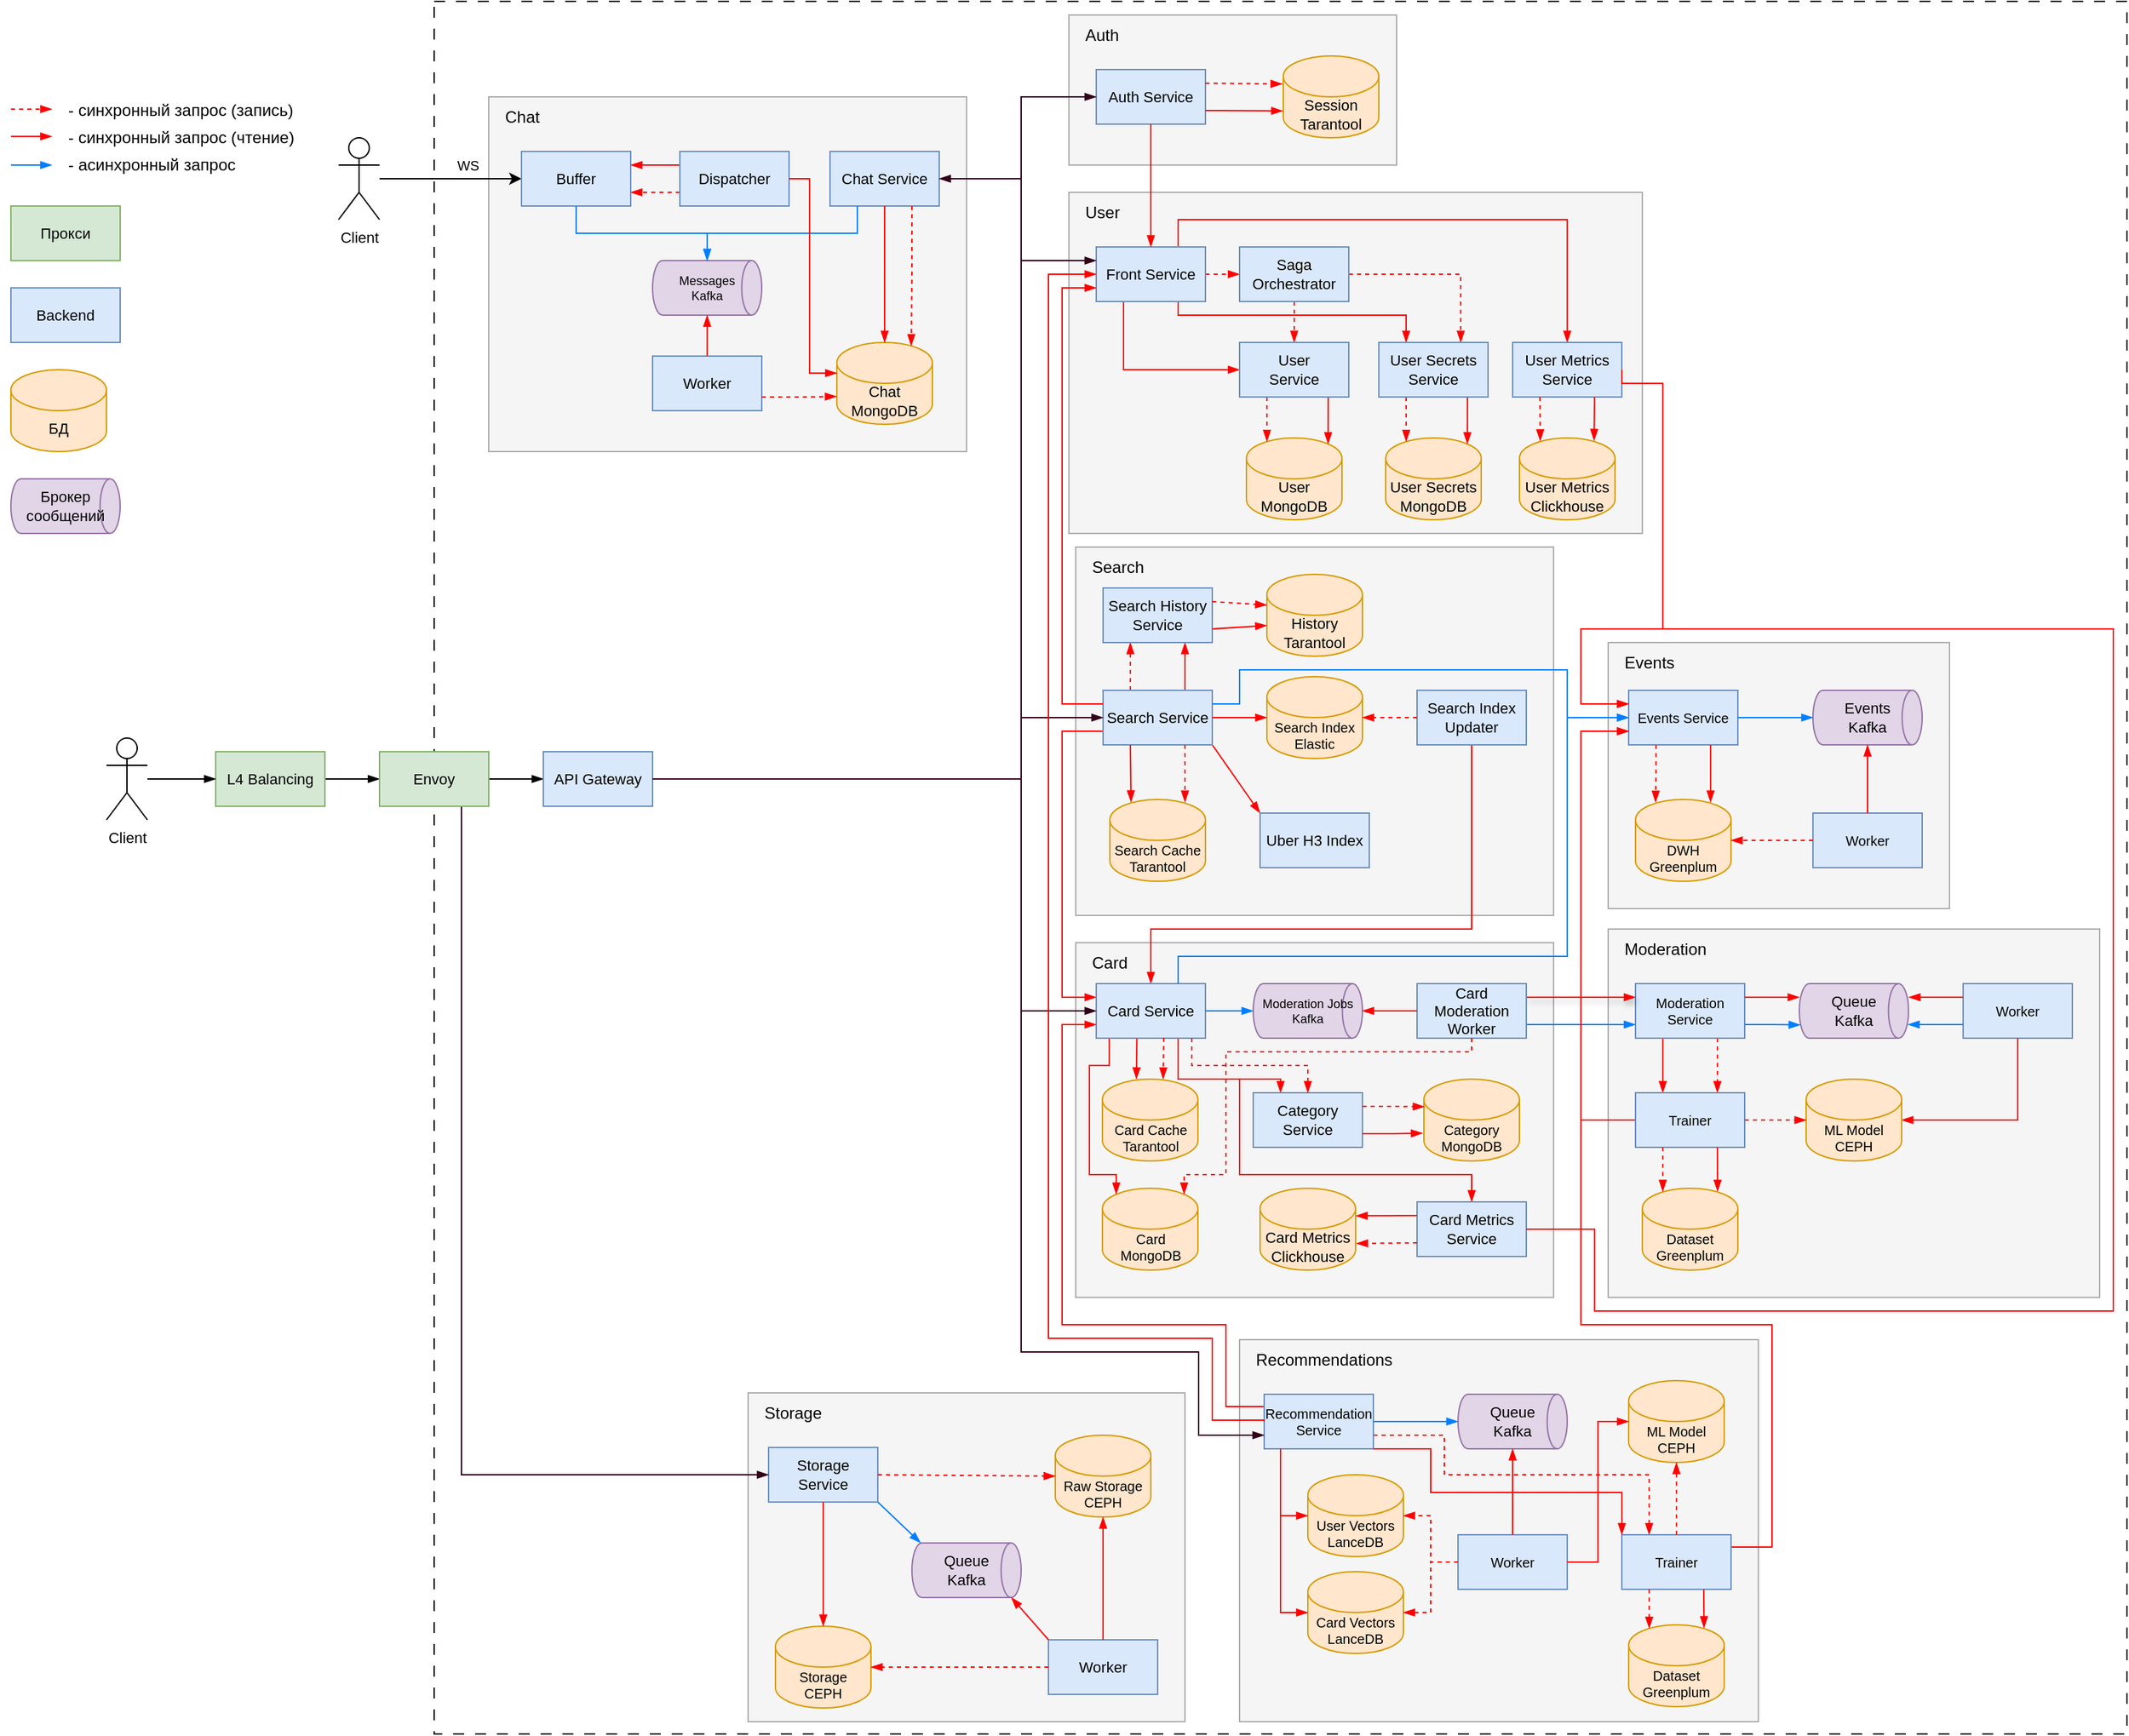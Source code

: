 <mxfile version="26.2.12">
  <diagram name="Page-1" id="VwNy3HDY6yALP9Ne_jM8">
    <mxGraphModel dx="1526" dy="1175" grid="1" gridSize="10" guides="1" tooltips="1" connect="1" arrows="1" fold="1" page="0" pageScale="1" pageWidth="827" pageHeight="1169" math="0" shadow="0">
      <root>
        <mxCell id="0" />
        <mxCell id="1" parent="0" />
        <mxCell id="bP8o2C8aqSpeo2GYNB18-254" value="" style="rounded=0;whiteSpace=wrap;html=1;fillColor=none;dashed=1;dashPattern=8 8;movable=1;resizable=1;rotatable=1;deletable=1;editable=1;locked=0;connectable=1;" parent="1" vertex="1">
          <mxGeometry x="130" y="-70" width="1240" height="1270" as="geometry" />
        </mxCell>
        <mxCell id="W2RJylJAS3TJcGl9gSC0-41" value="" style="rounded=0;whiteSpace=wrap;html=1;fillColor=#f5f5f5;strokeColor=#ADADAD;fontColor=#333333;" parent="1" vertex="1">
          <mxGeometry x="990" y="400" width="250" height="195" as="geometry" />
        </mxCell>
        <mxCell id="bP8o2C8aqSpeo2GYNB18-12" style="edgeStyle=orthogonalEdgeStyle;rounded=0;orthogonalLoop=1;jettySize=auto;html=1;exitX=1;exitY=0.5;exitDx=0;exitDy=0;entryX=0;entryY=0.5;entryDx=0;entryDy=0;endArrow=blockThin;endFill=1;" parent="1" source="bP8o2C8aqSpeo2GYNB18-3" target="bP8o2C8aqSpeo2GYNB18-4" edge="1">
          <mxGeometry relative="1" as="geometry" />
        </mxCell>
        <mxCell id="bP8o2C8aqSpeo2GYNB18-3" value="L4 Balancing" style="rounded=0;whiteSpace=wrap;html=1;fillColor=#d5e8d4;strokeColor=#82b366;fontSize=11;" parent="1" vertex="1">
          <mxGeometry x="-30" y="480" width="80" height="40" as="geometry" />
        </mxCell>
        <mxCell id="bP8o2C8aqSpeo2GYNB18-13" style="edgeStyle=orthogonalEdgeStyle;rounded=0;orthogonalLoop=1;jettySize=auto;html=1;exitX=1;exitY=0.5;exitDx=0;exitDy=0;entryX=0;entryY=0.5;entryDx=0;entryDy=0;endArrow=blockThin;endFill=1;" parent="1" source="bP8o2C8aqSpeo2GYNB18-4" target="bP8o2C8aqSpeo2GYNB18-8" edge="1">
          <mxGeometry relative="1" as="geometry" />
        </mxCell>
        <mxCell id="bP8o2C8aqSpeo2GYNB18-8" value="API Gateway" style="rounded=0;whiteSpace=wrap;html=1;fillColor=#dae8fc;strokeColor=#6c8ebf;fontSize=11;" parent="1" vertex="1">
          <mxGeometry x="210" y="480" width="80" height="40" as="geometry" />
        </mxCell>
        <mxCell id="bP8o2C8aqSpeo2GYNB18-10" value="" style="edgeStyle=orthogonalEdgeStyle;rounded=0;orthogonalLoop=1;jettySize=auto;html=1;endArrow=blockThin;endFill=1;" parent="1" source="bP8o2C8aqSpeo2GYNB18-9" target="bP8o2C8aqSpeo2GYNB18-3" edge="1">
          <mxGeometry relative="1" as="geometry" />
        </mxCell>
        <mxCell id="bP8o2C8aqSpeo2GYNB18-9" value="Client" style="shape=umlActor;verticalLabelPosition=bottom;verticalAlign=top;html=1;outlineConnect=0;fontSize=11;" parent="1" vertex="1">
          <mxGeometry x="-110" y="470" width="30" height="60" as="geometry" />
        </mxCell>
        <mxCell id="bP8o2C8aqSpeo2GYNB18-19" value="Прокси" style="rounded=0;whiteSpace=wrap;html=1;fontSize=11;fillColor=#d5e8d4;strokeColor=#82b366;" parent="1" vertex="1">
          <mxGeometry x="-180" y="80" width="80" height="40" as="geometry" />
        </mxCell>
        <mxCell id="bP8o2C8aqSpeo2GYNB18-20" value="Backend" style="rounded=0;whiteSpace=wrap;html=1;fontSize=11;fillColor=#dae8fc;strokeColor=#6c8ebf;" parent="1" vertex="1">
          <mxGeometry x="-180" y="140" width="80" height="40" as="geometry" />
        </mxCell>
        <mxCell id="bP8o2C8aqSpeo2GYNB18-24" value="БД" style="shape=cylinder3;whiteSpace=wrap;html=1;boundedLbl=1;backgroundOutline=1;size=15;fillColor=#ffe6cc;strokeColor=#d79b00;fontSize=11;" parent="1" vertex="1">
          <mxGeometry x="-180" y="200" width="70" height="60" as="geometry" />
        </mxCell>
        <mxCell id="bP8o2C8aqSpeo2GYNB18-26" value="Брокер сообщений" style="strokeWidth=1;html=1;shape=mxgraph.flowchart.direct_data;whiteSpace=wrap;fillColor=#e1d5e7;strokeColor=#9673a6;rotation=0;fontSize=11;" parent="1" vertex="1">
          <mxGeometry x="-180" y="280" width="80" height="40" as="geometry" />
        </mxCell>
        <mxCell id="bP8o2C8aqSpeo2GYNB18-27" value="" style="endArrow=blockThin;html=1;rounded=0;strokeColor=#FF0000;endFill=1;" parent="1" edge="1">
          <mxGeometry width="50" height="50" relative="1" as="geometry">
            <mxPoint x="-180" y="29" as="sourcePoint" />
            <mxPoint x="-150" y="29" as="targetPoint" />
          </mxGeometry>
        </mxCell>
        <mxCell id="bP8o2C8aqSpeo2GYNB18-28" value="" style="endArrow=blockThin;html=1;rounded=0;strokeColor=#007FFF;endFill=1;" parent="1" edge="1">
          <mxGeometry width="50" height="50" relative="1" as="geometry">
            <mxPoint x="-180" y="50" as="sourcePoint" />
            <mxPoint x="-150" y="50" as="targetPoint" />
          </mxGeometry>
        </mxCell>
        <mxCell id="bP8o2C8aqSpeo2GYNB18-29" value="- синхронный запрос (чтение)" style="text;html=1;align=left;verticalAlign=middle;whiteSpace=wrap;rounded=0;" parent="1" vertex="1">
          <mxGeometry x="-140" y="20" width="180" height="20" as="geometry" />
        </mxCell>
        <mxCell id="bP8o2C8aqSpeo2GYNB18-30" value="- асинхронный запрос" style="text;html=1;align=left;verticalAlign=middle;whiteSpace=wrap;rounded=0;" parent="1" vertex="1">
          <mxGeometry x="-140" y="40" width="130" height="20" as="geometry" />
        </mxCell>
        <mxCell id="bP8o2C8aqSpeo2GYNB18-31" value="" style="rounded=0;whiteSpace=wrap;html=1;fillColor=#f5f5f5;strokeColor=#ADADAD;fontColor=#333333;" parent="1" vertex="1">
          <mxGeometry x="720" y="911" width="380" height="280" as="geometry" />
        </mxCell>
        <mxCell id="bP8o2C8aqSpeo2GYNB18-32" value="Recommendations" style="text;html=1;align=left;verticalAlign=middle;whiteSpace=wrap;rounded=0;spacingLeft=10;" parent="1" vertex="1">
          <mxGeometry x="720" y="911" width="120" height="30" as="geometry" />
        </mxCell>
        <mxCell id="bP8o2C8aqSpeo2GYNB18-34" value="" style="rounded=0;whiteSpace=wrap;html=1;fillColor=#f5f5f5;strokeColor=#ADADAD;fontColor=#333333;" parent="1" vertex="1">
          <mxGeometry x="600" y="330" width="350" height="270" as="geometry" />
        </mxCell>
        <mxCell id="bP8o2C8aqSpeo2GYNB18-35" value="Search" style="text;html=1;align=left;verticalAlign=middle;whiteSpace=wrap;rounded=0;spacingLeft=10;" parent="1" vertex="1">
          <mxGeometry x="600" y="330" width="60" height="30" as="geometry" />
        </mxCell>
        <mxCell id="bP8o2C8aqSpeo2GYNB18-36" value="" style="rounded=0;whiteSpace=wrap;html=1;fillColor=#f5f5f5;strokeColor=#ADADAD;fontColor=#333333;" parent="1" vertex="1">
          <mxGeometry x="595" y="-60" width="240" height="110" as="geometry" />
        </mxCell>
        <mxCell id="bP8o2C8aqSpeo2GYNB18-37" value="Auth" style="text;html=1;align=left;verticalAlign=middle;whiteSpace=wrap;rounded=0;spacingLeft=10;" parent="1" vertex="1">
          <mxGeometry x="595" y="-60" width="60" height="30" as="geometry" />
        </mxCell>
        <mxCell id="bP8o2C8aqSpeo2GYNB18-40" value="" style="rounded=0;whiteSpace=wrap;html=1;fillColor=#f5f5f5;strokeColor=#ADADAD;fontColor=#333333;" parent="1" vertex="1">
          <mxGeometry x="360" y="950" width="320" height="241" as="geometry" />
        </mxCell>
        <mxCell id="bP8o2C8aqSpeo2GYNB18-41" value="Storage" style="text;html=1;align=left;verticalAlign=middle;whiteSpace=wrap;rounded=0;spacingLeft=10;" parent="1" vertex="1">
          <mxGeometry x="360" y="950" width="60" height="30" as="geometry" />
        </mxCell>
        <mxCell id="bP8o2C8aqSpeo2GYNB18-42" value="" style="rounded=0;whiteSpace=wrap;html=1;fillColor=#f5f5f5;strokeColor=#ADADAD;fontColor=#333333;" parent="1" vertex="1">
          <mxGeometry x="600" y="620" width="350" height="260" as="geometry" />
        </mxCell>
        <mxCell id="bP8o2C8aqSpeo2GYNB18-43" value="Card" style="text;html=1;align=left;verticalAlign=middle;whiteSpace=wrap;rounded=0;spacingLeft=10;" parent="1" vertex="1">
          <mxGeometry x="600" y="620" width="60" height="30" as="geometry" />
        </mxCell>
        <mxCell id="bP8o2C8aqSpeo2GYNB18-44" value="" style="endArrow=blockThin;html=1;rounded=0;strokeColor=#FF0000;endFill=1;dashed=1;" parent="1" edge="1">
          <mxGeometry width="50" height="50" relative="1" as="geometry">
            <mxPoint x="-180" y="9" as="sourcePoint" />
            <mxPoint x="-150" y="9" as="targetPoint" />
          </mxGeometry>
        </mxCell>
        <mxCell id="bP8o2C8aqSpeo2GYNB18-45" value="- синхронный запрос (запись)" style="text;html=1;align=left;verticalAlign=middle;whiteSpace=wrap;rounded=0;" parent="1" vertex="1">
          <mxGeometry x="-140" width="180" height="20" as="geometry" />
        </mxCell>
        <mxCell id="bP8o2C8aqSpeo2GYNB18-46" value="Auth Service" style="rounded=0;whiteSpace=wrap;html=1;fillColor=#dae8fc;strokeColor=#6c8ebf;fontSize=11;" parent="1" vertex="1">
          <mxGeometry x="615" y="-20" width="80" height="40" as="geometry" />
        </mxCell>
        <mxCell id="bP8o2C8aqSpeo2GYNB18-47" value="Session&lt;div&gt;Tarantool&lt;/div&gt;" style="shape=cylinder3;whiteSpace=wrap;html=1;boundedLbl=1;backgroundOutline=1;size=15;fillColor=#ffe6cc;strokeColor=#d79b00;fontSize=11;" parent="1" vertex="1">
          <mxGeometry x="752" y="-30" width="70" height="60" as="geometry" />
        </mxCell>
        <mxCell id="bP8o2C8aqSpeo2GYNB18-49" value="" style="endArrow=blockThin;html=1;rounded=0;strokeColor=#FF0000;endFill=1;dashed=1;exitX=1;exitY=0.25;exitDx=0;exitDy=0;entryX=-0.011;entryY=0.342;entryDx=0;entryDy=0;entryPerimeter=0;" parent="1" source="bP8o2C8aqSpeo2GYNB18-46" target="bP8o2C8aqSpeo2GYNB18-47" edge="1">
          <mxGeometry width="50" height="50" relative="1" as="geometry">
            <mxPoint x="725" y="40.5" as="sourcePoint" />
            <mxPoint x="765" y="39.5" as="targetPoint" />
          </mxGeometry>
        </mxCell>
        <mxCell id="bP8o2C8aqSpeo2GYNB18-51" value="" style="endArrow=blockThin;html=1;rounded=0;strokeColor=#FF0000;endFill=1;entryX=-0.004;entryY=0.672;entryDx=0;entryDy=0;entryPerimeter=0;exitX=1;exitY=0.75;exitDx=0;exitDy=0;" parent="1" source="bP8o2C8aqSpeo2GYNB18-46" target="bP8o2C8aqSpeo2GYNB18-47" edge="1">
          <mxGeometry width="50" height="50" relative="1" as="geometry">
            <mxPoint x="695" y="8" as="sourcePoint" />
            <mxPoint x="765" y="10" as="targetPoint" />
          </mxGeometry>
        </mxCell>
        <mxCell id="bP8o2C8aqSpeo2GYNB18-60" value="&lt;div&gt;Search Index&lt;/div&gt;Elastic" style="shape=cylinder3;whiteSpace=wrap;html=1;boundedLbl=1;backgroundOutline=1;size=15;fillColor=#ffe6cc;strokeColor=#d79b00;fontSize=10;" parent="1" vertex="1">
          <mxGeometry x="740" y="425" width="70" height="60" as="geometry" />
        </mxCell>
        <mxCell id="bP8o2C8aqSpeo2GYNB18-105" style="rounded=0;orthogonalLoop=1;jettySize=auto;html=1;exitX=1;exitY=1;exitDx=0;exitDy=0;entryX=0;entryY=0;entryDx=0;entryDy=0;endArrow=blockThin;endFill=1;strokeColor=#FF0000;" parent="1" source="bP8o2C8aqSpeo2GYNB18-61" target="bP8o2C8aqSpeo2GYNB18-104" edge="1">
          <mxGeometry relative="1" as="geometry" />
        </mxCell>
        <mxCell id="W2RJylJAS3TJcGl9gSC0-32" style="edgeStyle=orthogonalEdgeStyle;rounded=0;orthogonalLoop=1;jettySize=auto;html=1;exitX=0;exitY=0.75;exitDx=0;exitDy=0;entryX=0;entryY=0.25;entryDx=0;entryDy=0;endArrow=blockThin;endFill=1;strokeColor=#FF0000;" parent="1" source="bP8o2C8aqSpeo2GYNB18-61" target="bP8o2C8aqSpeo2GYNB18-101" edge="1">
          <mxGeometry relative="1" as="geometry">
            <Array as="points">
              <mxPoint x="590" y="465" />
              <mxPoint x="590" y="660" />
            </Array>
          </mxGeometry>
        </mxCell>
        <mxCell id="UAn1ybjdHIXgwNum1NpI-9" style="edgeStyle=orthogonalEdgeStyle;rounded=0;orthogonalLoop=1;jettySize=auto;html=1;exitX=0.25;exitY=0;exitDx=0;exitDy=0;entryX=0.25;entryY=1;entryDx=0;entryDy=0;endArrow=blockThin;endFill=1;strokeColor=#FF0000;dashed=1;" edge="1" parent="1" source="bP8o2C8aqSpeo2GYNB18-61" target="UAn1ybjdHIXgwNum1NpI-1">
          <mxGeometry relative="1" as="geometry" />
        </mxCell>
        <mxCell id="UAn1ybjdHIXgwNum1NpI-10" style="edgeStyle=orthogonalEdgeStyle;rounded=0;orthogonalLoop=1;jettySize=auto;html=1;exitX=0.75;exitY=0;exitDx=0;exitDy=0;entryX=0.75;entryY=1;entryDx=0;entryDy=0;endArrow=blockThin;endFill=1;strokeColor=#FF0000;" edge="1" parent="1" source="bP8o2C8aqSpeo2GYNB18-61" target="UAn1ybjdHIXgwNum1NpI-1">
          <mxGeometry relative="1" as="geometry" />
        </mxCell>
        <mxCell id="bP8o2C8aqSpeo2GYNB18-61" value="Search Service" style="rounded=0;whiteSpace=wrap;html=1;fillColor=#dae8fc;strokeColor=#6c8ebf;fontSize=11;glass=0;shadow=0;" parent="1" vertex="1">
          <mxGeometry x="620" y="435" width="80" height="40" as="geometry" />
        </mxCell>
        <mxCell id="bP8o2C8aqSpeo2GYNB18-77" value="Storage Service" style="rounded=0;whiteSpace=wrap;html=1;fontSize=11;fillColor=#dae8fc;strokeColor=#6c8ebf;" parent="1" vertex="1">
          <mxGeometry x="375" y="990" width="80" height="40" as="geometry" />
        </mxCell>
        <mxCell id="bP8o2C8aqSpeo2GYNB18-79" value="&lt;div&gt;Storage&lt;/div&gt;&lt;div&gt;CEPH&lt;/div&gt;" style="shape=cylinder3;whiteSpace=wrap;html=1;boundedLbl=1;backgroundOutline=1;size=15;fillColor=#ffe6cc;strokeColor=#d79b00;fontSize=10;" parent="1" vertex="1">
          <mxGeometry x="380" y="1121" width="70" height="60" as="geometry" />
        </mxCell>
        <mxCell id="bP8o2C8aqSpeo2GYNB18-80" value="Worker" style="rounded=0;whiteSpace=wrap;html=1;fontSize=11;fillColor=#dae8fc;strokeColor=#6c8ebf;" parent="1" vertex="1">
          <mxGeometry x="580" y="1131" width="80" height="40" as="geometry" />
        </mxCell>
        <mxCell id="bP8o2C8aqSpeo2GYNB18-81" value="&lt;div&gt;Raw&amp;nbsp;&lt;span style=&quot;background-color: transparent; color: light-dark(rgb(0, 0, 0), rgb(255, 255, 255));&quot;&gt;Storage&lt;/span&gt;&lt;/div&gt;&lt;div&gt;CEPH&lt;/div&gt;" style="shape=cylinder3;whiteSpace=wrap;html=1;boundedLbl=1;backgroundOutline=1;size=15;fillColor=#ffe6cc;strokeColor=#d79b00;fontSize=10;" parent="1" vertex="1">
          <mxGeometry x="585" y="981" width="70" height="60" as="geometry" />
        </mxCell>
        <mxCell id="bP8o2C8aqSpeo2GYNB18-82" value="Queue&lt;div&gt;Kafka&lt;/div&gt;" style="strokeWidth=1;html=1;shape=mxgraph.flowchart.direct_data;whiteSpace=wrap;fillColor=#e1d5e7;strokeColor=#9673a6;rotation=0;fontSize=11;" parent="1" vertex="1">
          <mxGeometry x="480" y="1060" width="80" height="40" as="geometry" />
        </mxCell>
        <mxCell id="bP8o2C8aqSpeo2GYNB18-83" value="" style="endArrow=blockThin;html=1;rounded=0;strokeColor=#FF0000;endFill=1;dashed=1;exitX=1;exitY=0.5;exitDx=0;exitDy=0;entryX=0;entryY=0.5;entryDx=0;entryDy=0;entryPerimeter=0;" parent="1" source="bP8o2C8aqSpeo2GYNB18-77" target="bP8o2C8aqSpeo2GYNB18-81" edge="1">
          <mxGeometry width="50" height="50" relative="1" as="geometry">
            <mxPoint x="450" y="815" as="sourcePoint" />
            <mxPoint x="455" y="849" as="targetPoint" />
          </mxGeometry>
        </mxCell>
        <mxCell id="bP8o2C8aqSpeo2GYNB18-84" value="" style="endArrow=blockThin;html=1;rounded=0;strokeColor=#FF0000;endFill=1;entryX=0.5;entryY=0;entryDx=0;entryDy=0;entryPerimeter=0;exitX=0.5;exitY=1;exitDx=0;exitDy=0;" parent="1" source="bP8o2C8aqSpeo2GYNB18-77" target="bP8o2C8aqSpeo2GYNB18-79" edge="1">
          <mxGeometry width="50" height="50" relative="1" as="geometry">
            <mxPoint x="410" y="815" as="sourcePoint" />
            <mxPoint x="405" y="849" as="targetPoint" />
          </mxGeometry>
        </mxCell>
        <mxCell id="bP8o2C8aqSpeo2GYNB18-89" value="" style="endArrow=blockThin;html=1;rounded=0;strokeColor=#007FFF;endFill=1;exitX=1;exitY=1;exitDx=0;exitDy=0;entryX=0.08;entryY=0;entryDx=0;entryDy=0;entryPerimeter=0;" parent="1" source="bP8o2C8aqSpeo2GYNB18-77" target="bP8o2C8aqSpeo2GYNB18-82" edge="1">
          <mxGeometry width="50" height="50" relative="1" as="geometry">
            <mxPoint x="465" y="1020" as="sourcePoint" />
            <mxPoint x="522" y="1020" as="targetPoint" />
          </mxGeometry>
        </mxCell>
        <mxCell id="bP8o2C8aqSpeo2GYNB18-92" style="edgeStyle=orthogonalEdgeStyle;rounded=0;orthogonalLoop=1;jettySize=auto;html=1;exitX=0.5;exitY=0;exitDx=0;exitDy=0;entryX=0.5;entryY=1;entryDx=0;entryDy=0;entryPerimeter=0;strokeColor=#FF0000;endArrow=blockThin;endFill=1;" parent="1" source="bP8o2C8aqSpeo2GYNB18-80" target="bP8o2C8aqSpeo2GYNB18-81" edge="1">
          <mxGeometry relative="1" as="geometry" />
        </mxCell>
        <mxCell id="bP8o2C8aqSpeo2GYNB18-93" style="rounded=0;orthogonalLoop=1;jettySize=auto;html=1;exitX=0;exitY=0;exitDx=0;exitDy=0;entryX=0.91;entryY=1;entryDx=0;entryDy=0;entryPerimeter=0;strokeColor=#FF0000;endArrow=blockThin;endFill=1;" parent="1" source="bP8o2C8aqSpeo2GYNB18-80" target="bP8o2C8aqSpeo2GYNB18-82" edge="1">
          <mxGeometry relative="1" as="geometry" />
        </mxCell>
        <mxCell id="bP8o2C8aqSpeo2GYNB18-94" style="edgeStyle=orthogonalEdgeStyle;rounded=0;orthogonalLoop=1;jettySize=auto;html=1;exitX=0;exitY=0.5;exitDx=0;exitDy=0;entryX=1;entryY=0.5;entryDx=0;entryDy=0;entryPerimeter=0;strokeColor=#FF0000;endArrow=blockThin;endFill=1;dashed=1;" parent="1" source="bP8o2C8aqSpeo2GYNB18-80" target="bP8o2C8aqSpeo2GYNB18-79" edge="1">
          <mxGeometry relative="1" as="geometry" />
        </mxCell>
        <mxCell id="bP8o2C8aqSpeo2GYNB18-95" value="&lt;div&gt;Search Cache&lt;/div&gt;&lt;div&gt;Tarantool&lt;/div&gt;" style="shape=cylinder3;whiteSpace=wrap;html=1;boundedLbl=1;backgroundOutline=1;size=15;fillColor=#ffe6cc;strokeColor=#d79b00;fontSize=10;" parent="1" vertex="1">
          <mxGeometry x="625" y="515" width="70" height="60" as="geometry" />
        </mxCell>
        <mxCell id="bP8o2C8aqSpeo2GYNB18-102" style="edgeStyle=orthogonalEdgeStyle;rounded=0;orthogonalLoop=1;jettySize=auto;html=1;exitX=0.5;exitY=1;exitDx=0;exitDy=0;entryX=0.5;entryY=0;entryDx=0;entryDy=0;strokeColor=#FF0000;endArrow=blockThin;endFill=1;flowAnimation=0;" parent="1" source="bP8o2C8aqSpeo2GYNB18-96" target="bP8o2C8aqSpeo2GYNB18-101" edge="1">
          <mxGeometry relative="1" as="geometry">
            <Array as="points">
              <mxPoint x="890" y="610" />
              <mxPoint x="655" y="610" />
            </Array>
          </mxGeometry>
        </mxCell>
        <mxCell id="bP8o2C8aqSpeo2GYNB18-96" value="Search&amp;nbsp;&lt;span style=&quot;background-color: transparent; color: light-dark(rgb(0, 0, 0), rgb(255, 255, 255));&quot;&gt;Index Updater&lt;/span&gt;" style="rounded=0;whiteSpace=wrap;html=1;fillColor=#dae8fc;strokeColor=#6c8ebf;fontSize=11;" parent="1" vertex="1">
          <mxGeometry x="850" y="435" width="80" height="40" as="geometry" />
        </mxCell>
        <mxCell id="bP8o2C8aqSpeo2GYNB18-98" value="" style="endArrow=blockThin;html=1;rounded=0;strokeColor=#FF0000;endFill=1;exitX=1;exitY=0.5;exitDx=0;exitDy=0;entryX=0;entryY=0.5;entryDx=0;entryDy=0;entryPerimeter=0;" parent="1" source="bP8o2C8aqSpeo2GYNB18-61" target="bP8o2C8aqSpeo2GYNB18-60" edge="1">
          <mxGeometry width="50" height="50" relative="1" as="geometry">
            <mxPoint x="710" y="260" as="sourcePoint" />
            <mxPoint x="750" y="259" as="targetPoint" />
          </mxGeometry>
        </mxCell>
        <mxCell id="bP8o2C8aqSpeo2GYNB18-99" value="" style="endArrow=blockThin;html=1;rounded=0;strokeColor=#FF0000;endFill=1;dashed=1;entryX=1;entryY=0.5;entryDx=0;entryDy=0;exitX=0;exitY=0.5;exitDx=0;exitDy=0;entryPerimeter=0;flowAnimation=0;shadow=0;" parent="1" source="bP8o2C8aqSpeo2GYNB18-96" target="bP8o2C8aqSpeo2GYNB18-60" edge="1">
          <mxGeometry width="50" height="50" relative="1" as="geometry">
            <mxPoint x="810" y="269" as="sourcePoint" />
            <mxPoint x="810" y="300" as="targetPoint" />
          </mxGeometry>
        </mxCell>
        <mxCell id="bP8o2C8aqSpeo2GYNB18-100" value="" style="endArrow=blockThin;html=1;rounded=0;strokeColor=#FF0000;endFill=1;exitX=0.75;exitY=1;exitDx=0;exitDy=0;dashed=1;" parent="1" source="bP8o2C8aqSpeo2GYNB18-61" edge="1">
          <mxGeometry width="50" height="50" relative="1" as="geometry">
            <mxPoint x="710" y="260" as="sourcePoint" />
            <mxPoint x="680" y="517" as="targetPoint" />
          </mxGeometry>
        </mxCell>
        <mxCell id="bP8o2C8aqSpeo2GYNB18-238" style="edgeStyle=orthogonalEdgeStyle;rounded=0;orthogonalLoop=1;jettySize=auto;html=1;exitX=0.75;exitY=1;exitDx=0;exitDy=0;entryX=0.25;entryY=0;entryDx=0;entryDy=0;endArrow=blockThin;endFill=1;strokeColor=#FF0000;" parent="1" source="bP8o2C8aqSpeo2GYNB18-101" target="bP8o2C8aqSpeo2GYNB18-229" edge="1">
          <mxGeometry relative="1" as="geometry">
            <Array as="points">
              <mxPoint x="675" y="720" />
              <mxPoint x="750" y="720" />
            </Array>
          </mxGeometry>
        </mxCell>
        <mxCell id="-x_vAjzOWQw0wufuWybN-1" style="edgeStyle=orthogonalEdgeStyle;rounded=0;orthogonalLoop=1;jettySize=auto;html=1;entryX=0.5;entryY=0;entryDx=0;entryDy=0;strokeColor=#FF0000;endArrow=blockThin;endFill=1;" parent="1" target="bP8o2C8aqSpeo2GYNB18-154" edge="1">
          <mxGeometry relative="1" as="geometry">
            <mxPoint x="720" y="720" as="sourcePoint" />
            <Array as="points">
              <mxPoint x="720" y="790" />
              <mxPoint x="890" y="790" />
            </Array>
          </mxGeometry>
        </mxCell>
        <mxCell id="bP8o2C8aqSpeo2GYNB18-101" value="Card Service" style="rounded=0;whiteSpace=wrap;html=1;fillColor=#dae8fc;strokeColor=#6c8ebf;fontSize=11;" parent="1" vertex="1">
          <mxGeometry x="615" y="650" width="80" height="40" as="geometry" />
        </mxCell>
        <mxCell id="bP8o2C8aqSpeo2GYNB18-104" value="Uber H3 Index" style="rounded=0;whiteSpace=wrap;html=1;fillColor=#dae8fc;strokeColor=#6c8ebf;fontSize=11;" parent="1" vertex="1">
          <mxGeometry x="735" y="525" width="80" height="40" as="geometry" />
        </mxCell>
        <mxCell id="bP8o2C8aqSpeo2GYNB18-106" value="&lt;div&gt;Card&lt;/div&gt;&lt;div&gt;MongoDB&lt;/div&gt;" style="shape=cylinder3;whiteSpace=wrap;html=1;boundedLbl=1;backgroundOutline=1;size=15;fillColor=#ffe6cc;strokeColor=#d79b00;fontSize=10;" parent="1" vertex="1">
          <mxGeometry x="619.5" y="800" width="70" height="60" as="geometry" />
        </mxCell>
        <mxCell id="bP8o2C8aqSpeo2GYNB18-108" value="&lt;div&gt;Card Cache&lt;/div&gt;&lt;div&gt;Tarantool&lt;/div&gt;" style="shape=cylinder3;whiteSpace=wrap;html=1;boundedLbl=1;backgroundOutline=1;size=15;fillColor=#ffe6cc;strokeColor=#d79b00;fontSize=10;" parent="1" vertex="1">
          <mxGeometry x="619.5" y="720" width="70" height="60" as="geometry" />
        </mxCell>
        <mxCell id="bP8o2C8aqSpeo2GYNB18-115" value="" style="rounded=0;whiteSpace=wrap;html=1;fillColor=#f5f5f5;strokeColor=#ADADAD;fontColor=#333333;" parent="1" vertex="1">
          <mxGeometry x="990" y="610" width="360" height="270" as="geometry" />
        </mxCell>
        <mxCell id="bP8o2C8aqSpeo2GYNB18-116" value="Moderation" style="text;html=1;align=left;verticalAlign=middle;whiteSpace=wrap;rounded=0;spacingLeft=10;" parent="1" vertex="1">
          <mxGeometry x="990" y="610" width="70" height="30" as="geometry" />
        </mxCell>
        <mxCell id="W2RJylJAS3TJcGl9gSC0-64" style="edgeStyle=orthogonalEdgeStyle;rounded=0;orthogonalLoop=1;jettySize=auto;html=1;exitX=0.75;exitY=1;exitDx=0;exitDy=0;entryX=0.75;entryY=0;entryDx=0;entryDy=0;endArrow=blockThin;endFill=1;dashed=1;strokeColor=#FF0000;" parent="1" source="bP8o2C8aqSpeo2GYNB18-117" target="W2RJylJAS3TJcGl9gSC0-55" edge="1">
          <mxGeometry relative="1" as="geometry" />
        </mxCell>
        <mxCell id="W2RJylJAS3TJcGl9gSC0-65" style="edgeStyle=orthogonalEdgeStyle;rounded=0;orthogonalLoop=1;jettySize=auto;html=1;exitX=0.25;exitY=1;exitDx=0;exitDy=0;entryX=0.25;entryY=0;entryDx=0;entryDy=0;endArrow=blockThin;endFill=1;strokeColor=#FF0000;" parent="1" source="bP8o2C8aqSpeo2GYNB18-117" target="W2RJylJAS3TJcGl9gSC0-55" edge="1">
          <mxGeometry relative="1" as="geometry" />
        </mxCell>
        <mxCell id="bP8o2C8aqSpeo2GYNB18-117" value="Moderation Service" style="rounded=0;whiteSpace=wrap;html=1;fillColor=#dae8fc;strokeColor=#6c8ebf;fontSize=10;" parent="1" vertex="1">
          <mxGeometry x="1010" y="650" width="80" height="40" as="geometry" />
        </mxCell>
        <mxCell id="bP8o2C8aqSpeo2GYNB18-124" value="Queue&lt;div&gt;Kafka&lt;/div&gt;" style="strokeWidth=1;html=1;shape=mxgraph.flowchart.direct_data;whiteSpace=wrap;fillColor=#e1d5e7;strokeColor=#9673a6;rotation=0;fontSize=11;" parent="1" vertex="1">
          <mxGeometry x="1130" y="650" width="80" height="40" as="geometry" />
        </mxCell>
        <mxCell id="bP8o2C8aqSpeo2GYNB18-126" value="Worker" style="rounded=0;whiteSpace=wrap;html=1;fillColor=#dae8fc;strokeColor=#6c8ebf;fontSize=10;" parent="1" vertex="1">
          <mxGeometry x="1250" y="650" width="80" height="40" as="geometry" />
        </mxCell>
        <mxCell id="bP8o2C8aqSpeo2GYNB18-133" style="edgeStyle=orthogonalEdgeStyle;rounded=0;orthogonalLoop=1;jettySize=auto;html=1;exitX=0.5;exitY=1;exitDx=0;exitDy=0;endArrow=blockThin;endFill=1;strokeColor=#FF0000;entryX=1;entryY=0.5;entryDx=0;entryDy=0;entryPerimeter=0;" parent="1" source="bP8o2C8aqSpeo2GYNB18-126" target="W2RJylJAS3TJcGl9gSC0-53" edge="1">
          <mxGeometry relative="1" as="geometry">
            <mxPoint x="1100" y="690" as="sourcePoint" />
            <mxPoint x="1090" y="750" as="targetPoint" />
          </mxGeometry>
        </mxCell>
        <mxCell id="bP8o2C8aqSpeo2GYNB18-244" style="edgeStyle=orthogonalEdgeStyle;rounded=0;orthogonalLoop=1;jettySize=auto;html=1;exitX=1;exitY=0.25;exitDx=0;exitDy=0;entryX=0;entryY=0.25;entryDx=0;entryDy=0;strokeColor=#FF0000;endArrow=blockThin;endFill=1;shadow=1;jumpStyle=none;flowAnimation=0;" parent="1" source="bP8o2C8aqSpeo2GYNB18-134" target="bP8o2C8aqSpeo2GYNB18-117" edge="1">
          <mxGeometry relative="1" as="geometry">
            <Array as="points">
              <mxPoint x="970" y="660" />
              <mxPoint x="970" y="660" />
            </Array>
          </mxGeometry>
        </mxCell>
        <mxCell id="bP8o2C8aqSpeo2GYNB18-245" style="edgeStyle=orthogonalEdgeStyle;rounded=0;orthogonalLoop=1;jettySize=auto;html=1;exitX=1;exitY=0.75;exitDx=0;exitDy=0;entryX=0;entryY=0.75;entryDx=0;entryDy=0;strokeColor=#007FFF;endArrow=blockThin;endFill=1;" parent="1" source="bP8o2C8aqSpeo2GYNB18-134" target="bP8o2C8aqSpeo2GYNB18-117" edge="1">
          <mxGeometry relative="1" as="geometry">
            <Array as="points">
              <mxPoint x="970" y="680" />
              <mxPoint x="970" y="680" />
            </Array>
          </mxGeometry>
        </mxCell>
        <mxCell id="bP8o2C8aqSpeo2GYNB18-134" value="Card Moderation Worker" style="rounded=0;whiteSpace=wrap;html=1;fillColor=#dae8fc;strokeColor=#6c8ebf;fontSize=11;" parent="1" vertex="1">
          <mxGeometry x="850" y="650" width="80" height="40" as="geometry" />
        </mxCell>
        <mxCell id="bP8o2C8aqSpeo2GYNB18-154" value="Card Metrics Service" style="rounded=0;whiteSpace=wrap;html=1;fillColor=#dae8fc;strokeColor=#6c8ebf;fontSize=11;" parent="1" vertex="1">
          <mxGeometry x="850" y="810" width="80" height="40" as="geometry" />
        </mxCell>
        <mxCell id="bP8o2C8aqSpeo2GYNB18-155" value="Card Metrics&lt;div&gt;Clickhouse&lt;/div&gt;" style="shape=cylinder3;whiteSpace=wrap;html=1;boundedLbl=1;backgroundOutline=1;size=15;fillColor=#ffe6cc;strokeColor=#d79b00;fontSize=11;" parent="1" vertex="1">
          <mxGeometry x="735" y="800" width="70" height="60" as="geometry" />
        </mxCell>
        <mxCell id="W2RJylJAS3TJcGl9gSC0-86" style="edgeStyle=orthogonalEdgeStyle;rounded=0;orthogonalLoop=1;jettySize=auto;html=1;exitX=0;exitY=0.25;exitDx=0;exitDy=0;entryX=0;entryY=0.75;entryDx=0;entryDy=0;endArrow=blockThin;endFill=1;strokeColor=#FF0000;" parent="1" source="bP8o2C8aqSpeo2GYNB18-161" target="bP8o2C8aqSpeo2GYNB18-101" edge="1">
          <mxGeometry relative="1" as="geometry">
            <Array as="points">
              <mxPoint x="710" y="960" />
              <mxPoint x="710" y="900" />
              <mxPoint x="590" y="900" />
              <mxPoint x="590" y="680" />
            </Array>
          </mxGeometry>
        </mxCell>
        <mxCell id="W2RJylJAS3TJcGl9gSC0-90" style="edgeStyle=orthogonalEdgeStyle;rounded=0;orthogonalLoop=1;jettySize=auto;html=1;exitX=1;exitY=0.75;exitDx=0;exitDy=0;entryX=0.25;entryY=0;entryDx=0;entryDy=0;strokeColor=#FF0000;endArrow=blockThin;endFill=1;dashed=1;" parent="1" source="bP8o2C8aqSpeo2GYNB18-161" target="W2RJylJAS3TJcGl9gSC0-69" edge="1">
          <mxGeometry relative="1" as="geometry">
            <Array as="points">
              <mxPoint x="870" y="981" />
              <mxPoint x="870" y="1010" />
              <mxPoint x="1020" y="1010" />
            </Array>
          </mxGeometry>
        </mxCell>
        <mxCell id="bP8o2C8aqSpeo2GYNB18-161" value="Recommendation Service" style="rounded=0;whiteSpace=wrap;html=1;fillColor=#dae8fc;strokeColor=#6c8ebf;fontSize=10;" parent="1" vertex="1">
          <mxGeometry x="738" y="951" width="80" height="40" as="geometry" />
        </mxCell>
        <mxCell id="bP8o2C8aqSpeo2GYNB18-162" value="Queue&lt;div&gt;Kafka&lt;/div&gt;" style="strokeWidth=1;html=1;shape=mxgraph.flowchart.direct_data;whiteSpace=wrap;fillColor=#e1d5e7;strokeColor=#9673a6;rotation=0;fontSize=11;" parent="1" vertex="1">
          <mxGeometry x="880" y="951" width="80" height="40" as="geometry" />
        </mxCell>
        <mxCell id="bP8o2C8aqSpeo2GYNB18-163" value="Worker" style="rounded=0;whiteSpace=wrap;html=1;fillColor=#dae8fc;strokeColor=#6c8ebf;fontSize=10;" parent="1" vertex="1">
          <mxGeometry x="880" y="1054" width="80" height="40" as="geometry" />
        </mxCell>
        <mxCell id="bP8o2C8aqSpeo2GYNB18-165" value="User Vectors&lt;div&gt;LanceDB&lt;/div&gt;" style="shape=cylinder3;whiteSpace=wrap;html=1;boundedLbl=1;backgroundOutline=1;size=15;fillColor=#ffe6cc;strokeColor=#d79b00;fontSize=10;" parent="1" vertex="1">
          <mxGeometry x="770" y="1010" width="70" height="60" as="geometry" />
        </mxCell>
        <mxCell id="bP8o2C8aqSpeo2GYNB18-190" value="" style="rounded=0;whiteSpace=wrap;html=1;fillColor=#f5f5f5;strokeColor=#ADADAD;fontColor=#333333;" parent="1" vertex="1">
          <mxGeometry x="595" y="70" width="420" height="250" as="geometry" />
        </mxCell>
        <mxCell id="bP8o2C8aqSpeo2GYNB18-191" value="User" style="text;html=1;align=left;verticalAlign=middle;whiteSpace=wrap;rounded=0;spacingLeft=10;" parent="1" vertex="1">
          <mxGeometry x="595" y="70" width="60" height="30" as="geometry" />
        </mxCell>
        <mxCell id="W2RJylJAS3TJcGl9gSC0-10" style="edgeStyle=orthogonalEdgeStyle;rounded=0;orthogonalLoop=1;jettySize=auto;html=1;exitX=0.75;exitY=0;exitDx=0;exitDy=0;entryX=0.5;entryY=0;entryDx=0;entryDy=0;endArrow=blockThin;endFill=1;strokeColor=#FF0000;" parent="1" source="bP8o2C8aqSpeo2GYNB18-192" target="bP8o2C8aqSpeo2GYNB18-194" edge="1">
          <mxGeometry relative="1" as="geometry">
            <Array as="points">
              <mxPoint x="675" y="90" />
              <mxPoint x="960" y="90" />
            </Array>
          </mxGeometry>
        </mxCell>
        <mxCell id="UAn1ybjdHIXgwNum1NpI-11" style="edgeStyle=orthogonalEdgeStyle;rounded=0;orthogonalLoop=1;jettySize=auto;html=1;exitX=1;exitY=0.5;exitDx=0;exitDy=0;entryX=0;entryY=0.5;entryDx=0;entryDy=0;dashed=1;strokeColor=#FF0000;endArrow=blockThin;endFill=1;" edge="1" parent="1" source="bP8o2C8aqSpeo2GYNB18-192" target="W2RJylJAS3TJcGl9gSC0-1">
          <mxGeometry relative="1" as="geometry" />
        </mxCell>
        <mxCell id="UAn1ybjdHIXgwNum1NpI-18" style="edgeStyle=orthogonalEdgeStyle;rounded=0;orthogonalLoop=1;jettySize=auto;html=1;exitX=0.25;exitY=1;exitDx=0;exitDy=0;entryX=0;entryY=0.5;entryDx=0;entryDy=0;endArrow=blockThin;endFill=1;strokeColor=#FF0000;" edge="1" parent="1" source="bP8o2C8aqSpeo2GYNB18-192" target="UAn1ybjdHIXgwNum1NpI-12">
          <mxGeometry relative="1" as="geometry">
            <Array as="points">
              <mxPoint x="635" y="200" />
            </Array>
          </mxGeometry>
        </mxCell>
        <mxCell id="UAn1ybjdHIXgwNum1NpI-19" style="edgeStyle=orthogonalEdgeStyle;rounded=0;orthogonalLoop=1;jettySize=auto;html=1;exitX=0.75;exitY=1;exitDx=0;exitDy=0;entryX=0.25;entryY=0;entryDx=0;entryDy=0;endArrow=blockThin;endFill=1;strokeColor=#FF0000;" edge="1" parent="1" source="bP8o2C8aqSpeo2GYNB18-192" target="UAn1ybjdHIXgwNum1NpI-16">
          <mxGeometry relative="1" as="geometry">
            <Array as="points">
              <mxPoint x="675" y="160" />
              <mxPoint x="842" y="160" />
            </Array>
          </mxGeometry>
        </mxCell>
        <mxCell id="bP8o2C8aqSpeo2GYNB18-192" value="Front Service" style="rounded=0;whiteSpace=wrap;html=1;fillColor=#dae8fc;strokeColor=#6c8ebf;fontSize=11;" parent="1" vertex="1">
          <mxGeometry x="615" y="110" width="80" height="40" as="geometry" />
        </mxCell>
        <mxCell id="bP8o2C8aqSpeo2GYNB18-193" value="User&lt;div&gt;MongoDB&lt;/div&gt;" style="shape=cylinder3;whiteSpace=wrap;html=1;boundedLbl=1;backgroundOutline=1;size=15;fillColor=#ffe6cc;strokeColor=#d79b00;fontSize=11;" parent="1" vertex="1">
          <mxGeometry x="725" y="250" width="70" height="60" as="geometry" />
        </mxCell>
        <mxCell id="bP8o2C8aqSpeo2GYNB18-194" value="User Metrics Service" style="rounded=0;whiteSpace=wrap;html=1;fillColor=#dae8fc;strokeColor=#6c8ebf;fontSize=11;" parent="1" vertex="1">
          <mxGeometry x="920" y="180" width="80" height="40" as="geometry" />
        </mxCell>
        <mxCell id="bP8o2C8aqSpeo2GYNB18-195" value="User Metrics&lt;div&gt;Clickhouse&lt;/div&gt;" style="shape=cylinder3;whiteSpace=wrap;html=1;boundedLbl=1;backgroundOutline=1;size=15;fillColor=#ffe6cc;strokeColor=#d79b00;fontSize=11;" parent="1" vertex="1">
          <mxGeometry x="925" y="250" width="70" height="60" as="geometry" />
        </mxCell>
        <mxCell id="bP8o2C8aqSpeo2GYNB18-205" style="edgeStyle=orthogonalEdgeStyle;rounded=0;orthogonalLoop=1;jettySize=auto;html=1;exitX=0.5;exitY=1;exitDx=0;exitDy=0;entryX=0.5;entryY=0;entryDx=0;entryDy=0;endArrow=blockThin;endFill=1;strokeColor=#FF0000;" parent="1" source="bP8o2C8aqSpeo2GYNB18-46" target="bP8o2C8aqSpeo2GYNB18-192" edge="1">
          <mxGeometry relative="1" as="geometry" />
        </mxCell>
        <mxCell id="bP8o2C8aqSpeo2GYNB18-210" style="edgeStyle=orthogonalEdgeStyle;rounded=0;orthogonalLoop=1;jettySize=auto;html=1;exitX=0.75;exitY=1;exitDx=0;exitDy=0;entryX=0.781;entryY=0.032;entryDx=0;entryDy=0;entryPerimeter=0;endArrow=blockThin;endFill=1;strokeColor=#FF0000;" parent="1" source="bP8o2C8aqSpeo2GYNB18-194" target="bP8o2C8aqSpeo2GYNB18-195" edge="1">
          <mxGeometry relative="1" as="geometry" />
        </mxCell>
        <mxCell id="bP8o2C8aqSpeo2GYNB18-211" style="edgeStyle=orthogonalEdgeStyle;rounded=0;orthogonalLoop=1;jettySize=auto;html=1;exitX=0.25;exitY=1;exitDx=0;exitDy=0;entryX=0.218;entryY=0.037;entryDx=0;entryDy=0;entryPerimeter=0;endArrow=blockThin;endFill=1;strokeColor=#FF0000;dashed=1;" parent="1" source="bP8o2C8aqSpeo2GYNB18-194" target="bP8o2C8aqSpeo2GYNB18-195" edge="1">
          <mxGeometry relative="1" as="geometry" />
        </mxCell>
        <mxCell id="bP8o2C8aqSpeo2GYNB18-214" style="edgeStyle=orthogonalEdgeStyle;rounded=0;orthogonalLoop=1;jettySize=auto;html=1;exitX=0.75;exitY=0;exitDx=0;exitDy=0;strokeColor=#007FFF;endArrow=blockThin;endFill=1;entryX=0;entryY=0.5;entryDx=0;entryDy=0;" parent="1" source="bP8o2C8aqSpeo2GYNB18-101" target="W2RJylJAS3TJcGl9gSC0-44" edge="1">
          <mxGeometry relative="1" as="geometry">
            <Array as="points">
              <mxPoint x="675" y="630" />
              <mxPoint x="960" y="630" />
              <mxPoint x="960" y="455" />
            </Array>
          </mxGeometry>
        </mxCell>
        <mxCell id="bP8o2C8aqSpeo2GYNB18-216" style="edgeStyle=orthogonalEdgeStyle;rounded=0;orthogonalLoop=1;jettySize=auto;html=1;exitX=1;exitY=0.25;exitDx=0;exitDy=0;entryX=0;entryY=0.5;entryDx=0;entryDy=0;strokeColor=#007FFF;endArrow=blockThin;endFill=1;" parent="1" source="bP8o2C8aqSpeo2GYNB18-61" target="W2RJylJAS3TJcGl9gSC0-44" edge="1">
          <mxGeometry relative="1" as="geometry">
            <Array as="points">
              <mxPoint x="720" y="445" />
              <mxPoint x="720" y="420" />
              <mxPoint x="960" y="420" />
              <mxPoint x="960" y="455" />
            </Array>
          </mxGeometry>
        </mxCell>
        <mxCell id="bP8o2C8aqSpeo2GYNB18-217" value="" style="rounded=0;whiteSpace=wrap;html=1;fillColor=#f5f5f5;strokeColor=#ADADAD;fontColor=#333333;" parent="1" vertex="1">
          <mxGeometry x="170" width="350" height="260" as="geometry" />
        </mxCell>
        <mxCell id="bP8o2C8aqSpeo2GYNB18-218" value="Chat" style="text;html=1;align=left;verticalAlign=middle;whiteSpace=wrap;rounded=0;spacingLeft=10;" parent="1" vertex="1">
          <mxGeometry x="170" width="60" height="30" as="geometry" />
        </mxCell>
        <mxCell id="bP8o2C8aqSpeo2GYNB18-221" value="Chat Service" style="rounded=0;whiteSpace=wrap;html=1;fillColor=#dae8fc;strokeColor=#6c8ebf;fontSize=11;" parent="1" vertex="1">
          <mxGeometry x="420" y="40" width="80" height="40" as="geometry" />
        </mxCell>
        <mxCell id="bP8o2C8aqSpeo2GYNB18-223" value="Chat&lt;div&gt;MongoDB&lt;/div&gt;" style="shape=cylinder3;whiteSpace=wrap;html=1;boundedLbl=1;backgroundOutline=1;size=15;fillColor=#ffe6cc;strokeColor=#d79b00;fontSize=11;" parent="1" vertex="1">
          <mxGeometry x="425" y="180" width="70" height="60" as="geometry" />
        </mxCell>
        <mxCell id="bP8o2C8aqSpeo2GYNB18-229" value="Category Service" style="rounded=0;whiteSpace=wrap;html=1;fillColor=#dae8fc;strokeColor=#6c8ebf;fontSize=11;" parent="1" vertex="1">
          <mxGeometry x="730" y="730" width="80" height="40" as="geometry" />
        </mxCell>
        <mxCell id="bP8o2C8aqSpeo2GYNB18-230" value="&lt;div&gt;Category&lt;/div&gt;&lt;div&gt;MongoDB&lt;/div&gt;" style="shape=cylinder3;whiteSpace=wrap;html=1;boundedLbl=1;backgroundOutline=1;size=15;fillColor=#ffe6cc;strokeColor=#d79b00;fontSize=10;" parent="1" vertex="1">
          <mxGeometry x="855" y="720" width="70" height="60" as="geometry" />
        </mxCell>
        <mxCell id="bP8o2C8aqSpeo2GYNB18-233" style="edgeStyle=orthogonalEdgeStyle;rounded=0;orthogonalLoop=1;jettySize=auto;html=1;exitX=0.618;exitY=0.995;exitDx=0;exitDy=0;strokeColor=#FF0000;endArrow=blockThin;endFill=1;dashed=1;exitPerimeter=0;" parent="1" source="bP8o2C8aqSpeo2GYNB18-101" edge="1">
          <mxGeometry relative="1" as="geometry">
            <mxPoint x="664" y="720" as="targetPoint" />
          </mxGeometry>
        </mxCell>
        <mxCell id="bP8o2C8aqSpeo2GYNB18-234" style="edgeStyle=orthogonalEdgeStyle;rounded=0;orthogonalLoop=1;jettySize=auto;html=1;exitX=0.372;exitY=1.009;exitDx=0;exitDy=0;entryX=0.356;entryY=-0.001;entryDx=0;entryDy=0;entryPerimeter=0;strokeColor=#FF0000;endArrow=blockThin;endFill=1;exitPerimeter=0;" parent="1" source="bP8o2C8aqSpeo2GYNB18-101" target="bP8o2C8aqSpeo2GYNB18-108" edge="1">
          <mxGeometry relative="1" as="geometry" />
        </mxCell>
        <mxCell id="bP8o2C8aqSpeo2GYNB18-237" style="edgeStyle=orthogonalEdgeStyle;rounded=0;orthogonalLoop=1;jettySize=auto;html=1;exitX=0.119;exitY=1.012;exitDx=0;exitDy=0;exitPerimeter=0;entryX=0.145;entryY=0;entryDx=0;entryDy=4.35;entryPerimeter=0;strokeColor=#FF0000;endArrow=blockThin;endFill=1;" parent="1" source="bP8o2C8aqSpeo2GYNB18-101" target="bP8o2C8aqSpeo2GYNB18-106" edge="1">
          <mxGeometry relative="1" as="geometry">
            <Array as="points">
              <mxPoint x="624" y="710" />
              <mxPoint x="610" y="710" />
              <mxPoint x="610" y="790" />
              <mxPoint x="630" y="790" />
            </Array>
          </mxGeometry>
        </mxCell>
        <mxCell id="bP8o2C8aqSpeo2GYNB18-243" style="edgeStyle=orthogonalEdgeStyle;rounded=0;orthogonalLoop=1;jettySize=auto;html=1;exitX=1;exitY=0.25;exitDx=0;exitDy=0;entryX=0.006;entryY=0.337;entryDx=0;entryDy=0;entryPerimeter=0;strokeColor=#FF0000;endArrow=blockThin;endFill=1;dashed=1;" parent="1" source="bP8o2C8aqSpeo2GYNB18-229" target="bP8o2C8aqSpeo2GYNB18-230" edge="1">
          <mxGeometry relative="1" as="geometry" />
        </mxCell>
        <mxCell id="bP8o2C8aqSpeo2GYNB18-247" style="rounded=0;orthogonalLoop=1;jettySize=auto;html=1;exitX=0;exitY=0.75;exitDx=0;exitDy=0;entryX=1.008;entryY=0.675;entryDx=0;entryDy=0;entryPerimeter=0;strokeColor=#FF0000;endArrow=blockThin;endFill=1;dashed=1;" parent="1" source="bP8o2C8aqSpeo2GYNB18-154" target="bP8o2C8aqSpeo2GYNB18-155" edge="1">
          <mxGeometry relative="1" as="geometry" />
        </mxCell>
        <mxCell id="bP8o2C8aqSpeo2GYNB18-248" style="rounded=0;orthogonalLoop=1;jettySize=auto;html=1;exitX=0;exitY=0.25;exitDx=0;exitDy=0;entryX=1.004;entryY=0.337;entryDx=0;entryDy=0;entryPerimeter=0;strokeColor=#FF0000;endArrow=blockThin;endFill=1;" parent="1" source="bP8o2C8aqSpeo2GYNB18-154" target="bP8o2C8aqSpeo2GYNB18-155" edge="1">
          <mxGeometry relative="1" as="geometry" />
        </mxCell>
        <mxCell id="bP8o2C8aqSpeo2GYNB18-251" style="edgeStyle=orthogonalEdgeStyle;rounded=0;orthogonalLoop=1;jettySize=auto;html=1;exitX=0.5;exitY=1;exitDx=0;exitDy=0;entryX=0.855;entryY=0;entryDx=0;entryDy=4.35;entryPerimeter=0;endArrow=blockThin;endFill=1;strokeColor=#FF0000;dashed=1;" parent="1" source="bP8o2C8aqSpeo2GYNB18-134" target="bP8o2C8aqSpeo2GYNB18-106" edge="1">
          <mxGeometry relative="1" as="geometry">
            <Array as="points">
              <mxPoint x="890" y="700" />
              <mxPoint x="710" y="700" />
              <mxPoint x="710" y="790" />
              <mxPoint x="679" y="790" />
            </Array>
          </mxGeometry>
        </mxCell>
        <mxCell id="bP8o2C8aqSpeo2GYNB18-260" style="edgeStyle=orthogonalEdgeStyle;rounded=0;orthogonalLoop=1;jettySize=auto;html=1;exitX=0.75;exitY=1;exitDx=0;exitDy=0;entryX=0;entryY=0.5;entryDx=0;entryDy=0;strokeColor=#33001A;endArrow=blockThin;endFill=1;" parent="1" source="bP8o2C8aqSpeo2GYNB18-4" target="bP8o2C8aqSpeo2GYNB18-77" edge="1">
          <mxGeometry relative="1" as="geometry" />
        </mxCell>
        <mxCell id="bP8o2C8aqSpeo2GYNB18-255" style="edgeStyle=orthogonalEdgeStyle;rounded=0;orthogonalLoop=1;jettySize=auto;html=1;exitX=1;exitY=0.5;exitDx=0;exitDy=0;entryX=0;entryY=0.5;entryDx=0;entryDy=0;endArrow=blockThin;endFill=1;strokeColor=#33001A;" parent="1" source="bP8o2C8aqSpeo2GYNB18-8" target="bP8o2C8aqSpeo2GYNB18-46" edge="1">
          <mxGeometry relative="1" as="geometry">
            <Array as="points">
              <mxPoint x="560" y="500" />
              <mxPoint x="560" />
            </Array>
          </mxGeometry>
        </mxCell>
        <mxCell id="bP8o2C8aqSpeo2GYNB18-256" style="edgeStyle=orthogonalEdgeStyle;rounded=0;orthogonalLoop=1;jettySize=auto;html=1;exitX=1;exitY=0.5;exitDx=0;exitDy=0;entryX=0;entryY=0.25;entryDx=0;entryDy=0;endArrow=blockThin;endFill=1;strokeColor=#33001A;" parent="1" source="bP8o2C8aqSpeo2GYNB18-8" target="bP8o2C8aqSpeo2GYNB18-192" edge="1">
          <mxGeometry relative="1" as="geometry">
            <Array as="points">
              <mxPoint x="560" y="500" />
              <mxPoint x="560" y="120" />
            </Array>
          </mxGeometry>
        </mxCell>
        <mxCell id="bP8o2C8aqSpeo2GYNB18-257" style="edgeStyle=orthogonalEdgeStyle;rounded=0;orthogonalLoop=1;jettySize=auto;html=1;exitX=1;exitY=0.5;exitDx=0;exitDy=0;entryX=0;entryY=0.5;entryDx=0;entryDy=0;endArrow=blockThin;endFill=1;strokeColor=#33001A;" parent="1" source="bP8o2C8aqSpeo2GYNB18-8" target="bP8o2C8aqSpeo2GYNB18-61" edge="1">
          <mxGeometry relative="1" as="geometry">
            <Array as="points">
              <mxPoint x="560" y="500" />
              <mxPoint x="560" y="455" />
            </Array>
          </mxGeometry>
        </mxCell>
        <mxCell id="bP8o2C8aqSpeo2GYNB18-258" style="edgeStyle=orthogonalEdgeStyle;rounded=0;orthogonalLoop=1;jettySize=auto;html=1;exitX=1;exitY=0.5;exitDx=0;exitDy=0;entryX=0;entryY=0.5;entryDx=0;entryDy=0;endArrow=blockThin;endFill=1;strokeColor=#33001A;" parent="1" source="bP8o2C8aqSpeo2GYNB18-8" target="bP8o2C8aqSpeo2GYNB18-101" edge="1">
          <mxGeometry relative="1" as="geometry">
            <Array as="points">
              <mxPoint x="560" y="500" />
              <mxPoint x="560" y="670" />
            </Array>
          </mxGeometry>
        </mxCell>
        <mxCell id="bP8o2C8aqSpeo2GYNB18-259" style="edgeStyle=orthogonalEdgeStyle;rounded=0;orthogonalLoop=1;jettySize=auto;html=1;exitX=1;exitY=0.5;exitDx=0;exitDy=0;endArrow=blockThin;endFill=1;strokeColor=#33001A;entryX=0;entryY=0.75;entryDx=0;entryDy=0;" parent="1" source="bP8o2C8aqSpeo2GYNB18-8" target="bP8o2C8aqSpeo2GYNB18-161" edge="1">
          <mxGeometry relative="1" as="geometry">
            <Array as="points">
              <mxPoint x="560" y="500" />
              <mxPoint x="560" y="920" />
              <mxPoint x="690" y="920" />
              <mxPoint x="690" y="981" />
            </Array>
            <mxPoint x="710" y="980" as="targetPoint" />
          </mxGeometry>
        </mxCell>
        <mxCell id="bP8o2C8aqSpeo2GYNB18-263" style="edgeStyle=orthogonalEdgeStyle;rounded=0;orthogonalLoop=1;jettySize=auto;html=1;exitX=1;exitY=0.5;exitDx=0;exitDy=0;entryX=1;entryY=0.5;entryDx=0;entryDy=0;strokeColor=#33001A;endArrow=blockThin;endFill=1;" parent="1" source="bP8o2C8aqSpeo2GYNB18-8" target="bP8o2C8aqSpeo2GYNB18-221" edge="1">
          <mxGeometry relative="1" as="geometry">
            <Array as="points">
              <mxPoint x="560" y="500" />
            </Array>
          </mxGeometry>
        </mxCell>
        <mxCell id="bP8o2C8aqSpeo2GYNB18-4" value="Envoy" style="rounded=0;whiteSpace=wrap;html=1;fillColor=#d5e8d4;strokeColor=#82b366;fontSize=11;" parent="1" vertex="1">
          <mxGeometry x="90" y="480" width="80" height="40" as="geometry" />
        </mxCell>
        <mxCell id="W2RJylJAS3TJcGl9gSC0-8" style="edgeStyle=orthogonalEdgeStyle;rounded=0;orthogonalLoop=1;jettySize=auto;html=1;exitX=1;exitY=0.5;exitDx=0;exitDy=0;entryX=0.75;entryY=0;entryDx=0;entryDy=0;strokeColor=#FF0000;endArrow=blockThin;endFill=1;dashed=1;" parent="1" source="W2RJylJAS3TJcGl9gSC0-1" target="UAn1ybjdHIXgwNum1NpI-16" edge="1">
          <mxGeometry relative="1" as="geometry">
            <mxPoint x="862" y="180" as="targetPoint" />
          </mxGeometry>
        </mxCell>
        <mxCell id="UAn1ybjdHIXgwNum1NpI-17" style="edgeStyle=orthogonalEdgeStyle;rounded=0;orthogonalLoop=1;jettySize=auto;html=1;exitX=0.5;exitY=1;exitDx=0;exitDy=0;entryX=0.5;entryY=0;entryDx=0;entryDy=0;endArrow=blockThin;endFill=1;strokeColor=#FF0000;dashed=1;" edge="1" parent="1" source="W2RJylJAS3TJcGl9gSC0-1" target="UAn1ybjdHIXgwNum1NpI-12">
          <mxGeometry relative="1" as="geometry" />
        </mxCell>
        <mxCell id="W2RJylJAS3TJcGl9gSC0-1" value="Saga&lt;div&gt;&lt;span style=&quot;background-color: transparent; color: light-dark(rgb(0, 0, 0), rgb(255, 255, 255));&quot;&gt;Orchestrator&lt;/span&gt;&lt;/div&gt;" style="rounded=0;whiteSpace=wrap;html=1;fillColor=#dae8fc;strokeColor=#6c8ebf;fontSize=11;" parent="1" vertex="1">
          <mxGeometry x="720" y="110" width="80" height="40" as="geometry" />
        </mxCell>
        <mxCell id="W2RJylJAS3TJcGl9gSC0-4" style="edgeStyle=orthogonalEdgeStyle;rounded=0;orthogonalLoop=1;jettySize=auto;html=1;strokeColor=#FF0000;endArrow=blockThin;endFill=1;entryX=0.855;entryY=0;entryDx=0;entryDy=4.35;entryPerimeter=0;exitX=0.75;exitY=1;exitDx=0;exitDy=0;" parent="1" source="UAn1ybjdHIXgwNum1NpI-12" edge="1" target="bP8o2C8aqSpeo2GYNB18-193">
          <mxGeometry relative="1" as="geometry">
            <mxPoint x="780.5" y="182" as="targetPoint" />
            <mxPoint x="781.5" y="220" as="sourcePoint" />
          </mxGeometry>
        </mxCell>
        <mxCell id="W2RJylJAS3TJcGl9gSC0-5" style="edgeStyle=orthogonalEdgeStyle;rounded=0;orthogonalLoop=1;jettySize=auto;html=1;entryX=0.215;entryY=0.044;entryDx=0;entryDy=0;entryPerimeter=0;strokeColor=#FF0000;endArrow=blockThin;endFill=1;dashed=1;exitX=0.25;exitY=1;exitDx=0;exitDy=0;" parent="1" source="UAn1ybjdHIXgwNum1NpI-12" target="bP8o2C8aqSpeo2GYNB18-193" edge="1">
          <mxGeometry relative="1" as="geometry">
            <mxPoint x="740.5" y="180" as="targetPoint" />
            <mxPoint x="740.5" y="220" as="sourcePoint" />
          </mxGeometry>
        </mxCell>
        <mxCell id="W2RJylJAS3TJcGl9gSC0-21" style="edgeStyle=orthogonalEdgeStyle;rounded=0;orthogonalLoop=1;jettySize=auto;html=1;entryX=0;entryY=0.5;entryDx=0;entryDy=0;" parent="1" source="W2RJylJAS3TJcGl9gSC0-11" target="W2RJylJAS3TJcGl9gSC0-12" edge="1">
          <mxGeometry relative="1" as="geometry">
            <mxPoint x="130" y="60" as="sourcePoint" />
          </mxGeometry>
        </mxCell>
        <mxCell id="W2RJylJAS3TJcGl9gSC0-11" value="Client" style="shape=umlActor;verticalLabelPosition=bottom;verticalAlign=top;html=1;outlineConnect=0;fontSize=11;" parent="1" vertex="1">
          <mxGeometry x="60" y="30" width="30" height="60" as="geometry" />
        </mxCell>
        <mxCell id="W2RJylJAS3TJcGl9gSC0-12" value="Buffer" style="rounded=0;whiteSpace=wrap;html=1;fillColor=#dae8fc;strokeColor=#6c8ebf;fontSize=11;" parent="1" vertex="1">
          <mxGeometry x="194" y="40" width="80" height="40" as="geometry" />
        </mxCell>
        <mxCell id="W2RJylJAS3TJcGl9gSC0-13" value="Messages&lt;div&gt;&lt;div&gt;Kafka&lt;/div&gt;&lt;/div&gt;" style="strokeWidth=1;html=1;shape=mxgraph.flowchart.direct_data;whiteSpace=wrap;fillColor=#e1d5e7;strokeColor=#9673a6;rotation=0;fontSize=9;" parent="1" vertex="1">
          <mxGeometry x="290" y="120" width="80" height="40" as="geometry" />
        </mxCell>
        <mxCell id="W2RJylJAS3TJcGl9gSC0-14" value="Worker" style="rounded=0;whiteSpace=wrap;html=1;fillColor=#dae8fc;strokeColor=#6c8ebf;fontSize=11;" parent="1" vertex="1">
          <mxGeometry x="290" y="190" width="80" height="40" as="geometry" />
        </mxCell>
        <mxCell id="W2RJylJAS3TJcGl9gSC0-17" style="edgeStyle=orthogonalEdgeStyle;rounded=0;orthogonalLoop=1;jettySize=auto;html=1;exitX=0.5;exitY=1;exitDx=0;exitDy=0;entryX=0.5;entryY=0;entryDx=0;entryDy=0;entryPerimeter=0;endArrow=blockThin;endFill=1;strokeColor=#FF0000;" parent="1" source="bP8o2C8aqSpeo2GYNB18-221" target="bP8o2C8aqSpeo2GYNB18-223" edge="1">
          <mxGeometry relative="1" as="geometry" />
        </mxCell>
        <mxCell id="W2RJylJAS3TJcGl9gSC0-18" style="edgeStyle=orthogonalEdgeStyle;rounded=0;orthogonalLoop=1;jettySize=auto;html=1;exitX=0.25;exitY=1;exitDx=0;exitDy=0;entryX=0.5;entryY=0;entryDx=0;entryDy=0;entryPerimeter=0;endArrow=blockThin;endFill=1;strokeColor=#007FFF;" parent="1" source="bP8o2C8aqSpeo2GYNB18-221" target="W2RJylJAS3TJcGl9gSC0-13" edge="1">
          <mxGeometry relative="1" as="geometry" />
        </mxCell>
        <mxCell id="W2RJylJAS3TJcGl9gSC0-19" style="edgeStyle=orthogonalEdgeStyle;rounded=0;orthogonalLoop=1;jettySize=auto;html=1;exitX=0.5;exitY=0;exitDx=0;exitDy=0;entryX=0.5;entryY=1;entryDx=0;entryDy=0;entryPerimeter=0;endArrow=blockThin;endFill=1;strokeColor=#FF0000;" parent="1" source="W2RJylJAS3TJcGl9gSC0-14" target="W2RJylJAS3TJcGl9gSC0-13" edge="1">
          <mxGeometry relative="1" as="geometry" />
        </mxCell>
        <mxCell id="W2RJylJAS3TJcGl9gSC0-20" style="edgeStyle=orthogonalEdgeStyle;rounded=0;orthogonalLoop=1;jettySize=auto;html=1;exitX=1;exitY=0.75;exitDx=0;exitDy=0;entryX=-0.003;entryY=0.661;entryDx=0;entryDy=0;entryPerimeter=0;endArrow=blockThin;endFill=1;strokeColor=#FF0000;dashed=1;" parent="1" source="W2RJylJAS3TJcGl9gSC0-14" target="bP8o2C8aqSpeo2GYNB18-223" edge="1">
          <mxGeometry relative="1" as="geometry" />
        </mxCell>
        <mxCell id="W2RJylJAS3TJcGl9gSC0-22" style="edgeStyle=orthogonalEdgeStyle;rounded=0;orthogonalLoop=1;jettySize=auto;html=1;exitX=0.5;exitY=1;exitDx=0;exitDy=0;entryX=0.5;entryY=0;entryDx=0;entryDy=0;entryPerimeter=0;strokeColor=#007FFF;endArrow=blockThin;endFill=1;" parent="1" source="W2RJylJAS3TJcGl9gSC0-12" target="W2RJylJAS3TJcGl9gSC0-13" edge="1">
          <mxGeometry relative="1" as="geometry" />
        </mxCell>
        <mxCell id="W2RJylJAS3TJcGl9gSC0-24" style="edgeStyle=orthogonalEdgeStyle;rounded=0;orthogonalLoop=1;jettySize=auto;html=1;exitX=0;exitY=0.25;exitDx=0;exitDy=0;entryX=1;entryY=0.25;entryDx=0;entryDy=0;endArrow=blockThin;endFill=1;strokeColor=#FF0000;" parent="1" source="W2RJylJAS3TJcGl9gSC0-23" target="W2RJylJAS3TJcGl9gSC0-12" edge="1">
          <mxGeometry relative="1" as="geometry" />
        </mxCell>
        <mxCell id="W2RJylJAS3TJcGl9gSC0-25" style="edgeStyle=orthogonalEdgeStyle;rounded=0;orthogonalLoop=1;jettySize=auto;html=1;exitX=0;exitY=0.75;exitDx=0;exitDy=0;entryX=1;entryY=0.75;entryDx=0;entryDy=0;endArrow=blockThin;endFill=1;strokeColor=#FF0000;dashed=1;" parent="1" source="W2RJylJAS3TJcGl9gSC0-23" target="W2RJylJAS3TJcGl9gSC0-12" edge="1">
          <mxGeometry relative="1" as="geometry" />
        </mxCell>
        <mxCell id="W2RJylJAS3TJcGl9gSC0-23" value="Dispatcher" style="rounded=0;whiteSpace=wrap;html=1;fillColor=#dae8fc;strokeColor=#6c8ebf;fontSize=11;" parent="1" vertex="1">
          <mxGeometry x="310" y="40" width="80" height="40" as="geometry" />
        </mxCell>
        <mxCell id="W2RJylJAS3TJcGl9gSC0-26" value="WS" style="text;html=1;align=center;verticalAlign=middle;whiteSpace=wrap;rounded=0;fontSize=10;" parent="1" vertex="1">
          <mxGeometry x="140" y="40" width="30" height="20" as="geometry" />
        </mxCell>
        <mxCell id="W2RJylJAS3TJcGl9gSC0-27" style="edgeStyle=orthogonalEdgeStyle;rounded=0;orthogonalLoop=1;jettySize=auto;html=1;exitX=1;exitY=0.5;exitDx=0;exitDy=0;entryX=0;entryY=0;entryDx=0;entryDy=22.5;entryPerimeter=0;endArrow=blockThin;endFill=1;strokeColor=#FF0000;" parent="1" source="W2RJylJAS3TJcGl9gSC0-23" target="bP8o2C8aqSpeo2GYNB18-223" edge="1">
          <mxGeometry relative="1" as="geometry">
            <Array as="points">
              <mxPoint x="405" y="60" />
              <mxPoint x="405" y="202" />
            </Array>
          </mxGeometry>
        </mxCell>
        <mxCell id="W2RJylJAS3TJcGl9gSC0-28" style="edgeStyle=orthogonalEdgeStyle;rounded=0;orthogonalLoop=1;jettySize=auto;html=1;exitX=0.75;exitY=1;exitDx=0;exitDy=0;entryX=0.778;entryY=0.041;entryDx=0;entryDy=0;entryPerimeter=0;dashed=1;endArrow=blockThin;endFill=1;strokeColor=#FF0000;" parent="1" source="bP8o2C8aqSpeo2GYNB18-221" target="bP8o2C8aqSpeo2GYNB18-223" edge="1">
          <mxGeometry relative="1" as="geometry" />
        </mxCell>
        <mxCell id="W2RJylJAS3TJcGl9gSC0-29" value="" style="endArrow=blockThin;html=1;rounded=0;strokeColor=#FF0000;endFill=1;exitX=0.25;exitY=1;exitDx=0;exitDy=0;entryX=0.221;entryY=0.031;entryDx=0;entryDy=0;entryPerimeter=0;" parent="1" source="bP8o2C8aqSpeo2GYNB18-61" target="bP8o2C8aqSpeo2GYNB18-95" edge="1">
          <mxGeometry width="50" height="50" relative="1" as="geometry">
            <mxPoint x="655" y="483" as="sourcePoint" />
            <mxPoint x="654" y="525" as="targetPoint" />
          </mxGeometry>
        </mxCell>
        <mxCell id="W2RJylJAS3TJcGl9gSC0-33" style="edgeStyle=orthogonalEdgeStyle;rounded=0;orthogonalLoop=1;jettySize=auto;html=1;exitX=0;exitY=0.25;exitDx=0;exitDy=0;entryX=0;entryY=0.75;entryDx=0;entryDy=0;endArrow=blockThin;endFill=1;strokeColor=#FF0000;" parent="1" source="bP8o2C8aqSpeo2GYNB18-61" target="bP8o2C8aqSpeo2GYNB18-192" edge="1">
          <mxGeometry relative="1" as="geometry">
            <Array as="points">
              <mxPoint x="590" y="445" />
              <mxPoint x="590" y="140" />
            </Array>
          </mxGeometry>
        </mxCell>
        <mxCell id="W2RJylJAS3TJcGl9gSC0-34" value="Moderation Jobs&lt;div&gt;Kafka&lt;/div&gt;" style="strokeWidth=1;html=1;shape=mxgraph.flowchart.direct_data;whiteSpace=wrap;fillColor=#e1d5e7;strokeColor=#9673a6;rotation=0;fontSize=9;" parent="1" vertex="1">
          <mxGeometry x="730" y="650" width="80" height="40" as="geometry" />
        </mxCell>
        <mxCell id="W2RJylJAS3TJcGl9gSC0-35" style="edgeStyle=orthogonalEdgeStyle;rounded=0;orthogonalLoop=1;jettySize=auto;html=1;exitX=1;exitY=0.5;exitDx=0;exitDy=0;entryX=0;entryY=0.5;entryDx=0;entryDy=0;entryPerimeter=0;strokeColor=#007FFF;endArrow=blockThin;endFill=1;" parent="1" source="bP8o2C8aqSpeo2GYNB18-101" target="W2RJylJAS3TJcGl9gSC0-34" edge="1">
          <mxGeometry relative="1" as="geometry" />
        </mxCell>
        <mxCell id="W2RJylJAS3TJcGl9gSC0-38" style="edgeStyle=orthogonalEdgeStyle;rounded=0;orthogonalLoop=1;jettySize=auto;html=1;exitX=0;exitY=0.5;exitDx=0;exitDy=0;entryX=1;entryY=0.5;entryDx=0;entryDy=0;entryPerimeter=0;endArrow=blockThin;endFill=1;strokeColor=#FF0000;" parent="1" source="bP8o2C8aqSpeo2GYNB18-134" target="W2RJylJAS3TJcGl9gSC0-34" edge="1">
          <mxGeometry relative="1" as="geometry" />
        </mxCell>
        <mxCell id="W2RJylJAS3TJcGl9gSC0-39" style="edgeStyle=orthogonalEdgeStyle;rounded=0;orthogonalLoop=1;jettySize=auto;html=1;exitX=1;exitY=0.75;exitDx=0;exitDy=0;entryX=-0.014;entryY=0.661;entryDx=0;entryDy=0;entryPerimeter=0;endArrow=blockThin;endFill=1;strokeColor=#FF0000;" parent="1" source="bP8o2C8aqSpeo2GYNB18-229" target="bP8o2C8aqSpeo2GYNB18-230" edge="1">
          <mxGeometry relative="1" as="geometry" />
        </mxCell>
        <mxCell id="W2RJylJAS3TJcGl9gSC0-40" style="edgeStyle=orthogonalEdgeStyle;rounded=0;orthogonalLoop=1;jettySize=auto;html=1;exitX=0.75;exitY=1;exitDx=0;exitDy=0;entryX=0.5;entryY=0;entryDx=0;entryDy=0;endArrow=blockThin;endFill=1;strokeColor=#FF0000;dashed=1;" parent="1" target="bP8o2C8aqSpeo2GYNB18-229" edge="1">
          <mxGeometry relative="1" as="geometry">
            <Array as="points">
              <mxPoint x="685" y="710" />
              <mxPoint x="770" y="710" />
            </Array>
            <mxPoint x="685" y="690" as="sourcePoint" />
            <mxPoint x="760" y="730" as="targetPoint" />
          </mxGeometry>
        </mxCell>
        <mxCell id="W2RJylJAS3TJcGl9gSC0-42" value="Events" style="text;html=1;align=left;verticalAlign=middle;whiteSpace=wrap;rounded=0;spacingLeft=10;" parent="1" vertex="1">
          <mxGeometry x="990" y="400" width="70" height="30" as="geometry" />
        </mxCell>
        <mxCell id="W2RJylJAS3TJcGl9gSC0-43" value="Events&lt;div&gt;Kafka&lt;/div&gt;" style="strokeWidth=1;html=1;shape=mxgraph.flowchart.direct_data;whiteSpace=wrap;fillColor=#e1d5e7;strokeColor=#9673a6;rotation=0;fontSize=11;" parent="1" vertex="1">
          <mxGeometry x="1140" y="435" width="80" height="40" as="geometry" />
        </mxCell>
        <mxCell id="W2RJylJAS3TJcGl9gSC0-44" value="Events Service" style="rounded=0;whiteSpace=wrap;html=1;fillColor=#dae8fc;strokeColor=#6c8ebf;fontSize=10;" parent="1" vertex="1">
          <mxGeometry x="1005" y="435" width="80" height="40" as="geometry" />
        </mxCell>
        <mxCell id="W2RJylJAS3TJcGl9gSC0-45" value="Worker" style="rounded=0;whiteSpace=wrap;html=1;fillColor=#dae8fc;strokeColor=#6c8ebf;fontSize=10;" parent="1" vertex="1">
          <mxGeometry x="1140" y="525" width="80" height="40" as="geometry" />
        </mxCell>
        <mxCell id="W2RJylJAS3TJcGl9gSC0-47" value="&lt;div&gt;DWH&lt;/div&gt;&lt;div&gt;Greenplum&lt;/div&gt;" style="shape=cylinder3;whiteSpace=wrap;html=1;boundedLbl=1;backgroundOutline=1;size=15;fillColor=#ffe6cc;strokeColor=#d79b00;fontSize=10;" parent="1" vertex="1">
          <mxGeometry x="1010" y="515" width="70" height="60" as="geometry" />
        </mxCell>
        <mxCell id="W2RJylJAS3TJcGl9gSC0-49" style="edgeStyle=orthogonalEdgeStyle;rounded=0;orthogonalLoop=1;jettySize=auto;html=1;exitX=0.5;exitY=0;exitDx=0;exitDy=0;entryX=0.5;entryY=1;entryDx=0;entryDy=0;entryPerimeter=0;strokeColor=#FF0000;endArrow=blockThin;endFill=1;" parent="1" source="W2RJylJAS3TJcGl9gSC0-45" target="W2RJylJAS3TJcGl9gSC0-43" edge="1">
          <mxGeometry relative="1" as="geometry" />
        </mxCell>
        <mxCell id="W2RJylJAS3TJcGl9gSC0-50" style="edgeStyle=orthogonalEdgeStyle;rounded=0;orthogonalLoop=1;jettySize=auto;html=1;exitX=0;exitY=0.5;exitDx=0;exitDy=0;entryX=1;entryY=0.5;entryDx=0;entryDy=0;entryPerimeter=0;strokeColor=#FF0000;endArrow=blockThin;endFill=1;dashed=1;" parent="1" source="W2RJylJAS3TJcGl9gSC0-45" target="W2RJylJAS3TJcGl9gSC0-47" edge="1">
          <mxGeometry relative="1" as="geometry" />
        </mxCell>
        <mxCell id="W2RJylJAS3TJcGl9gSC0-51" style="edgeStyle=orthogonalEdgeStyle;rounded=0;orthogonalLoop=1;jettySize=auto;html=1;exitX=0.75;exitY=1;exitDx=0;exitDy=0;strokeColor=#FF0000;endArrow=blockThin;endFill=1;" parent="1" source="W2RJylJAS3TJcGl9gSC0-44" edge="1">
          <mxGeometry relative="1" as="geometry">
            <mxPoint x="1065" y="517" as="targetPoint" />
          </mxGeometry>
        </mxCell>
        <mxCell id="W2RJylJAS3TJcGl9gSC0-52" style="edgeStyle=orthogonalEdgeStyle;rounded=0;orthogonalLoop=1;jettySize=auto;html=1;exitX=0.25;exitY=1;exitDx=0;exitDy=0;entryX=0.21;entryY=0.035;entryDx=0;entryDy=0;entryPerimeter=0;strokeColor=#FF0000;endArrow=blockThin;endFill=1;dashed=1;" parent="1" source="W2RJylJAS3TJcGl9gSC0-44" target="W2RJylJAS3TJcGl9gSC0-47" edge="1">
          <mxGeometry relative="1" as="geometry" />
        </mxCell>
        <mxCell id="bP8o2C8aqSpeo2GYNB18-246" style="edgeStyle=orthogonalEdgeStyle;rounded=0;orthogonalLoop=1;jettySize=auto;html=1;exitX=1;exitY=0.5;exitDx=0;exitDy=0;entryX=0;entryY=0.25;entryDx=0;entryDy=0;endArrow=blockThin;endFill=1;strokeColor=#FF0000;" parent="1" source="bP8o2C8aqSpeo2GYNB18-154" target="W2RJylJAS3TJcGl9gSC0-44" edge="1">
          <mxGeometry relative="1" as="geometry">
            <Array as="points">
              <mxPoint x="980" y="830" />
              <mxPoint x="980" y="890" />
              <mxPoint x="1360" y="890" />
              <mxPoint x="1360" y="390" />
              <mxPoint x="970" y="390" />
              <mxPoint x="970" y="445" />
            </Array>
          </mxGeometry>
        </mxCell>
        <mxCell id="W2RJylJAS3TJcGl9gSC0-9" style="edgeStyle=orthogonalEdgeStyle;rounded=0;orthogonalLoop=1;jettySize=auto;html=1;exitX=1;exitY=0.5;exitDx=0;exitDy=0;entryX=0;entryY=0.25;entryDx=0;entryDy=0;endArrow=blockThin;endFill=1;strokeColor=#FF0000;" parent="1" source="bP8o2C8aqSpeo2GYNB18-194" target="W2RJylJAS3TJcGl9gSC0-44" edge="1">
          <mxGeometry relative="1" as="geometry">
            <Array as="points">
              <mxPoint x="1030" y="210" />
              <mxPoint x="1030" y="390" />
              <mxPoint x="970" y="390" />
              <mxPoint x="970" y="445" />
            </Array>
          </mxGeometry>
        </mxCell>
        <mxCell id="W2RJylJAS3TJcGl9gSC0-53" value="&lt;div&gt;ML Model&lt;/div&gt;&lt;div&gt;CEPH&lt;/div&gt;" style="shape=cylinder3;whiteSpace=wrap;html=1;boundedLbl=1;backgroundOutline=1;size=15;fillColor=#ffe6cc;strokeColor=#d79b00;fontSize=10;" parent="1" vertex="1">
          <mxGeometry x="1135" y="720" width="70" height="60" as="geometry" />
        </mxCell>
        <mxCell id="W2RJylJAS3TJcGl9gSC0-54" value="&lt;div&gt;Dataset&lt;/div&gt;&lt;div&gt;Greenplum&lt;/div&gt;" style="shape=cylinder3;whiteSpace=wrap;html=1;boundedLbl=1;backgroundOutline=1;size=15;fillColor=#ffe6cc;strokeColor=#d79b00;fontSize=10;" parent="1" vertex="1">
          <mxGeometry x="1015" y="800" width="70" height="60" as="geometry" />
        </mxCell>
        <mxCell id="W2RJylJAS3TJcGl9gSC0-66" style="edgeStyle=orthogonalEdgeStyle;rounded=0;orthogonalLoop=1;jettySize=auto;html=1;exitX=0;exitY=0.5;exitDx=0;exitDy=0;entryX=0;entryY=0.75;entryDx=0;entryDy=0;endArrow=blockThin;endFill=1;strokeColor=#FF0000;" parent="1" source="W2RJylJAS3TJcGl9gSC0-55" target="W2RJylJAS3TJcGl9gSC0-44" edge="1">
          <mxGeometry relative="1" as="geometry">
            <Array as="points">
              <mxPoint x="970" y="750" />
              <mxPoint x="970" y="465" />
            </Array>
          </mxGeometry>
        </mxCell>
        <mxCell id="W2RJylJAS3TJcGl9gSC0-55" value="Trainer" style="rounded=0;whiteSpace=wrap;html=1;fillColor=#dae8fc;strokeColor=#6c8ebf;fontSize=10;" parent="1" vertex="1">
          <mxGeometry x="1010" y="730" width="80" height="40" as="geometry" />
        </mxCell>
        <mxCell id="W2RJylJAS3TJcGl9gSC0-56" style="edgeStyle=orthogonalEdgeStyle;rounded=0;orthogonalLoop=1;jettySize=auto;html=1;strokeColor=#FF0000;endArrow=blockThin;endFill=1;exitX=0.75;exitY=1;exitDx=0;exitDy=0;entryX=0.788;entryY=0.039;entryDx=0;entryDy=0;entryPerimeter=0;" parent="1" source="W2RJylJAS3TJcGl9gSC0-55" target="W2RJylJAS3TJcGl9gSC0-54" edge="1">
          <mxGeometry relative="1" as="geometry">
            <mxPoint x="1050" y="770" as="sourcePoint" />
            <mxPoint x="1070" y="800" as="targetPoint" />
          </mxGeometry>
        </mxCell>
        <mxCell id="W2RJylJAS3TJcGl9gSC0-58" style="edgeStyle=orthogonalEdgeStyle;rounded=0;orthogonalLoop=1;jettySize=auto;html=1;exitX=1;exitY=0.5;exitDx=0;exitDy=0;entryX=0;entryY=0.5;entryDx=0;entryDy=0;entryPerimeter=0;endArrow=blockThin;endFill=1;strokeColor=#FF0000;dashed=1;" parent="1" source="W2RJylJAS3TJcGl9gSC0-55" target="W2RJylJAS3TJcGl9gSC0-53" edge="1">
          <mxGeometry relative="1" as="geometry">
            <Array as="points">
              <mxPoint x="1110" y="750" />
              <mxPoint x="1110" y="750" />
            </Array>
          </mxGeometry>
        </mxCell>
        <mxCell id="W2RJylJAS3TJcGl9gSC0-59" style="edgeStyle=orthogonalEdgeStyle;rounded=0;orthogonalLoop=1;jettySize=auto;html=1;exitX=1;exitY=0.75;exitDx=0;exitDy=0;entryX=0.009;entryY=0.757;entryDx=0;entryDy=0;entryPerimeter=0;endArrow=blockThin;endFill=1;strokeColor=#007FFF;" parent="1" source="bP8o2C8aqSpeo2GYNB18-117" target="bP8o2C8aqSpeo2GYNB18-124" edge="1">
          <mxGeometry relative="1" as="geometry" />
        </mxCell>
        <mxCell id="W2RJylJAS3TJcGl9gSC0-60" style="edgeStyle=orthogonalEdgeStyle;rounded=0;orthogonalLoop=1;jettySize=auto;html=1;exitX=1;exitY=0.25;exitDx=0;exitDy=0;strokeColor=#FF0000;endArrow=blockThin;endFill=1;" parent="1" source="bP8o2C8aqSpeo2GYNB18-117" edge="1">
          <mxGeometry relative="1" as="geometry">
            <mxPoint x="1130" y="660" as="targetPoint" />
          </mxGeometry>
        </mxCell>
        <mxCell id="W2RJylJAS3TJcGl9gSC0-61" style="edgeStyle=orthogonalEdgeStyle;rounded=0;orthogonalLoop=1;jettySize=auto;html=1;exitX=0;exitY=0.75;exitDx=0;exitDy=0;entryX=0.995;entryY=0.75;entryDx=0;entryDy=0;entryPerimeter=0;endArrow=blockThin;endFill=1;strokeColor=#007FFF;" parent="1" source="bP8o2C8aqSpeo2GYNB18-126" target="bP8o2C8aqSpeo2GYNB18-124" edge="1">
          <mxGeometry relative="1" as="geometry" />
        </mxCell>
        <mxCell id="W2RJylJAS3TJcGl9gSC0-63" style="edgeStyle=orthogonalEdgeStyle;rounded=0;orthogonalLoop=1;jettySize=auto;html=1;exitX=0;exitY=0.25;exitDx=0;exitDy=0;entryX=1.003;entryY=0.246;entryDx=0;entryDy=0;entryPerimeter=0;endArrow=blockThin;endFill=1;strokeColor=#FF0000;" parent="1" source="bP8o2C8aqSpeo2GYNB18-126" target="bP8o2C8aqSpeo2GYNB18-124" edge="1">
          <mxGeometry relative="1" as="geometry" />
        </mxCell>
        <mxCell id="W2RJylJAS3TJcGl9gSC0-67" value="Card Vectors&lt;div&gt;LanceDB&lt;/div&gt;" style="shape=cylinder3;whiteSpace=wrap;html=1;boundedLbl=1;backgroundOutline=1;size=15;fillColor=#ffe6cc;strokeColor=#d79b00;fontSize=10;" parent="1" vertex="1">
          <mxGeometry x="770" y="1081" width="70" height="60" as="geometry" />
        </mxCell>
        <mxCell id="W2RJylJAS3TJcGl9gSC0-68" value="ML Model&lt;div&gt;CEPH&lt;/div&gt;" style="shape=cylinder3;whiteSpace=wrap;html=1;boundedLbl=1;backgroundOutline=1;size=15;fillColor=#ffe6cc;strokeColor=#d79b00;fontSize=10;" parent="1" vertex="1">
          <mxGeometry x="1005" y="941" width="70" height="60" as="geometry" />
        </mxCell>
        <mxCell id="W2RJylJAS3TJcGl9gSC0-87" style="edgeStyle=orthogonalEdgeStyle;rounded=0;orthogonalLoop=1;jettySize=auto;html=1;exitX=1;exitY=0.5;exitDx=0;exitDy=0;entryX=0;entryY=0.75;entryDx=0;entryDy=0;endArrow=blockThin;endFill=1;strokeColor=#FF0000;" parent="1" source="W2RJylJAS3TJcGl9gSC0-69" target="W2RJylJAS3TJcGl9gSC0-44" edge="1">
          <mxGeometry relative="1" as="geometry">
            <Array as="points">
              <mxPoint x="1080" y="1063" />
              <mxPoint x="1110" y="1063" />
              <mxPoint x="1110" y="900" />
              <mxPoint x="970" y="900" />
              <mxPoint x="970" y="465" />
            </Array>
          </mxGeometry>
        </mxCell>
        <mxCell id="W2RJylJAS3TJcGl9gSC0-69" value="Trainer" style="rounded=0;whiteSpace=wrap;html=1;fillColor=#dae8fc;strokeColor=#6c8ebf;fontSize=10;" parent="1" vertex="1">
          <mxGeometry x="1000" y="1054" width="80" height="40" as="geometry" />
        </mxCell>
        <mxCell id="W2RJylJAS3TJcGl9gSC0-70" value="&lt;div&gt;Dataset&lt;/div&gt;Greenplum" style="shape=cylinder3;whiteSpace=wrap;html=1;boundedLbl=1;backgroundOutline=1;size=15;fillColor=#ffe6cc;strokeColor=#d79b00;fontSize=10;" parent="1" vertex="1">
          <mxGeometry x="1005" y="1120" width="70" height="60" as="geometry" />
        </mxCell>
        <mxCell id="W2RJylJAS3TJcGl9gSC0-71" style="edgeStyle=orthogonalEdgeStyle;rounded=0;orthogonalLoop=1;jettySize=auto;html=1;entryX=0.789;entryY=0.038;entryDx=0;entryDy=0;entryPerimeter=0;endArrow=blockThin;endFill=1;strokeColor=#FF0000;exitX=0.75;exitY=1;exitDx=0;exitDy=0;" parent="1" source="W2RJylJAS3TJcGl9gSC0-69" target="W2RJylJAS3TJcGl9gSC0-70" edge="1">
          <mxGeometry relative="1" as="geometry">
            <mxPoint x="1030" y="1081" as="sourcePoint" />
          </mxGeometry>
        </mxCell>
        <mxCell id="W2RJylJAS3TJcGl9gSC0-75" style="edgeStyle=orthogonalEdgeStyle;rounded=0;orthogonalLoop=1;jettySize=auto;html=1;exitX=0.15;exitY=0.998;exitDx=0;exitDy=0;entryX=0;entryY=0.5;entryDx=0;entryDy=0;entryPerimeter=0;endArrow=blockThin;endFill=1;strokeColor=#FF0000;exitPerimeter=0;" parent="1" source="bP8o2C8aqSpeo2GYNB18-161" target="bP8o2C8aqSpeo2GYNB18-165" edge="1">
          <mxGeometry relative="1" as="geometry" />
        </mxCell>
        <mxCell id="W2RJylJAS3TJcGl9gSC0-76" style="edgeStyle=orthogonalEdgeStyle;rounded=0;orthogonalLoop=1;jettySize=auto;html=1;entryX=0;entryY=0.5;entryDx=0;entryDy=0;entryPerimeter=0;endArrow=blockThin;endFill=1;strokeColor=#FF0000;" parent="1" target="W2RJylJAS3TJcGl9gSC0-67" edge="1">
          <mxGeometry relative="1" as="geometry">
            <mxPoint x="750" y="991" as="sourcePoint" />
            <Array as="points">
              <mxPoint x="750" y="991" />
              <mxPoint x="750" y="1111" />
            </Array>
          </mxGeometry>
        </mxCell>
        <mxCell id="W2RJylJAS3TJcGl9gSC0-77" style="edgeStyle=orthogonalEdgeStyle;rounded=0;orthogonalLoop=1;jettySize=auto;html=1;exitX=1;exitY=0.5;exitDx=0;exitDy=0;entryX=0;entryY=0.5;entryDx=0;entryDy=0;entryPerimeter=0;endArrow=blockThin;endFill=1;strokeColor=#007FFF;" parent="1" source="bP8o2C8aqSpeo2GYNB18-161" target="bP8o2C8aqSpeo2GYNB18-162" edge="1">
          <mxGeometry relative="1" as="geometry" />
        </mxCell>
        <mxCell id="W2RJylJAS3TJcGl9gSC0-79" style="edgeStyle=orthogonalEdgeStyle;rounded=0;orthogonalLoop=1;jettySize=auto;html=1;exitX=0.5;exitY=0;exitDx=0;exitDy=0;entryX=0.5;entryY=1;entryDx=0;entryDy=0;entryPerimeter=0;endArrow=blockThin;endFill=1;strokeColor=#FF0000;dashed=1;" parent="1" source="W2RJylJAS3TJcGl9gSC0-69" target="W2RJylJAS3TJcGl9gSC0-68" edge="1">
          <mxGeometry relative="1" as="geometry" />
        </mxCell>
        <mxCell id="W2RJylJAS3TJcGl9gSC0-80" style="edgeStyle=orthogonalEdgeStyle;rounded=0;orthogonalLoop=1;jettySize=auto;html=1;exitX=0.5;exitY=0;exitDx=0;exitDy=0;entryX=0.5;entryY=1;entryDx=0;entryDy=0;entryPerimeter=0;endArrow=blockThin;endFill=1;strokeColor=#FF0000;" parent="1" source="bP8o2C8aqSpeo2GYNB18-163" target="bP8o2C8aqSpeo2GYNB18-162" edge="1">
          <mxGeometry relative="1" as="geometry" />
        </mxCell>
        <mxCell id="W2RJylJAS3TJcGl9gSC0-81" style="edgeStyle=orthogonalEdgeStyle;rounded=0;orthogonalLoop=1;jettySize=auto;html=1;exitX=0;exitY=0.5;exitDx=0;exitDy=0;entryX=1;entryY=0.5;entryDx=0;entryDy=0;entryPerimeter=0;endArrow=blockThin;endFill=1;strokeColor=#FF0000;dashed=1;" parent="1" source="bP8o2C8aqSpeo2GYNB18-163" target="bP8o2C8aqSpeo2GYNB18-165" edge="1">
          <mxGeometry relative="1" as="geometry" />
        </mxCell>
        <mxCell id="W2RJylJAS3TJcGl9gSC0-82" style="edgeStyle=orthogonalEdgeStyle;rounded=0;orthogonalLoop=1;jettySize=auto;html=1;exitX=0;exitY=0.5;exitDx=0;exitDy=0;entryX=1;entryY=0.5;entryDx=0;entryDy=0;entryPerimeter=0;endArrow=blockThin;endFill=1;strokeColor=#FF0000;dashed=1;" parent="1" source="bP8o2C8aqSpeo2GYNB18-163" target="W2RJylJAS3TJcGl9gSC0-67" edge="1">
          <mxGeometry relative="1" as="geometry" />
        </mxCell>
        <mxCell id="W2RJylJAS3TJcGl9gSC0-84" style="edgeStyle=orthogonalEdgeStyle;rounded=0;orthogonalLoop=1;jettySize=auto;html=1;exitX=1;exitY=0.5;exitDx=0;exitDy=0;entryX=0;entryY=0.5;entryDx=0;entryDy=0;entryPerimeter=0;endArrow=blockThin;endFill=1;strokeColor=#FF0000;" parent="1" source="bP8o2C8aqSpeo2GYNB18-163" target="W2RJylJAS3TJcGl9gSC0-68" edge="1">
          <mxGeometry relative="1" as="geometry" />
        </mxCell>
        <mxCell id="W2RJylJAS3TJcGl9gSC0-85" style="edgeStyle=orthogonalEdgeStyle;rounded=0;orthogonalLoop=1;jettySize=auto;html=1;exitX=0;exitY=0.5;exitDx=0;exitDy=0;entryX=0;entryY=0.5;entryDx=0;entryDy=0;endArrow=blockThin;endFill=1;strokeColor=#FF0000;" parent="1" source="bP8o2C8aqSpeo2GYNB18-161" target="bP8o2C8aqSpeo2GYNB18-192" edge="1">
          <mxGeometry relative="1" as="geometry">
            <mxPoint x="620" y="198.182" as="targetPoint" />
            <Array as="points">
              <mxPoint x="700" y="970" />
              <mxPoint x="700" y="910" />
              <mxPoint x="580" y="910" />
              <mxPoint x="580" y="130" />
            </Array>
          </mxGeometry>
        </mxCell>
        <mxCell id="W2RJylJAS3TJcGl9gSC0-88" style="edgeStyle=orthogonalEdgeStyle;rounded=0;orthogonalLoop=1;jettySize=auto;html=1;exitX=0.25;exitY=1;exitDx=0;exitDy=0;entryX=0.215;entryY=0.043;entryDx=0;entryDy=0;entryPerimeter=0;strokeColor=#FF0000;endArrow=blockThin;endFill=1;dashed=1;" parent="1" source="W2RJylJAS3TJcGl9gSC0-69" target="W2RJylJAS3TJcGl9gSC0-70" edge="1">
          <mxGeometry relative="1" as="geometry" />
        </mxCell>
        <mxCell id="W2RJylJAS3TJcGl9gSC0-89" style="edgeStyle=orthogonalEdgeStyle;rounded=0;orthogonalLoop=1;jettySize=auto;html=1;exitX=0.25;exitY=1;exitDx=0;exitDy=0;entryX=0.214;entryY=0.04;entryDx=0;entryDy=0;entryPerimeter=0;endArrow=blockThin;endFill=1;strokeColor=#FF0000;dashed=1;" parent="1" source="W2RJylJAS3TJcGl9gSC0-55" target="W2RJylJAS3TJcGl9gSC0-54" edge="1">
          <mxGeometry relative="1" as="geometry" />
        </mxCell>
        <mxCell id="W2RJylJAS3TJcGl9gSC0-91" style="edgeStyle=orthogonalEdgeStyle;rounded=0;orthogonalLoop=1;jettySize=auto;html=1;entryX=0;entryY=0;entryDx=0;entryDy=0;strokeColor=#FF0000;endArrow=blockThin;endFill=1;exitX=1;exitY=1;exitDx=0;exitDy=0;" parent="1" source="bP8o2C8aqSpeo2GYNB18-161" target="W2RJylJAS3TJcGl9gSC0-69" edge="1">
          <mxGeometry relative="1" as="geometry">
            <mxPoint x="820" y="991" as="sourcePoint" />
            <Array as="points">
              <mxPoint x="860" y="991" />
              <mxPoint x="860" y="1023" />
              <mxPoint x="1000" y="1023" />
            </Array>
          </mxGeometry>
        </mxCell>
        <mxCell id="UAn1ybjdHIXgwNum1NpI-1" value="Search History Service" style="rounded=0;whiteSpace=wrap;html=1;fillColor=#dae8fc;strokeColor=#6c8ebf;fontSize=11;glass=0;shadow=0;" vertex="1" parent="1">
          <mxGeometry x="620" y="360" width="80" height="40" as="geometry" />
        </mxCell>
        <mxCell id="UAn1ybjdHIXgwNum1NpI-3" value="" style="edgeStyle=orthogonalEdgeStyle;rounded=0;orthogonalLoop=1;jettySize=auto;html=1;exitX=1;exitY=0.5;exitDx=0;exitDy=0;entryX=0;entryY=0.5;entryDx=0;entryDy=0;entryPerimeter=0;strokeColor=#007FFF;endArrow=blockThin;endFill=1;" edge="1" parent="1" source="W2RJylJAS3TJcGl9gSC0-44" target="W2RJylJAS3TJcGl9gSC0-43">
          <mxGeometry relative="1" as="geometry">
            <mxPoint x="1085" y="455" as="sourcePoint" />
            <mxPoint x="1090" y="450.0" as="targetPoint" />
          </mxGeometry>
        </mxCell>
        <mxCell id="UAn1ybjdHIXgwNum1NpI-5" value="History&lt;br&gt;&lt;div&gt;Tarantool&lt;/div&gt;" style="shape=cylinder3;whiteSpace=wrap;html=1;boundedLbl=1;backgroundOutline=1;size=15;fillColor=#ffe6cc;strokeColor=#d79b00;fontSize=11;" vertex="1" parent="1">
          <mxGeometry x="740" y="350" width="70" height="60" as="geometry" />
        </mxCell>
        <mxCell id="UAn1ybjdHIXgwNum1NpI-7" style="rounded=0;orthogonalLoop=1;jettySize=auto;html=1;exitX=1;exitY=0.75;exitDx=0;exitDy=0;entryX=0;entryY=0;entryDx=0;entryDy=37.5;entryPerimeter=0;endArrow=blockThin;endFill=1;strokeColor=#FF0000;" edge="1" parent="1" source="UAn1ybjdHIXgwNum1NpI-1" target="UAn1ybjdHIXgwNum1NpI-5">
          <mxGeometry relative="1" as="geometry" />
        </mxCell>
        <mxCell id="UAn1ybjdHIXgwNum1NpI-8" style="rounded=0;orthogonalLoop=1;jettySize=auto;html=1;exitX=1;exitY=0.25;exitDx=0;exitDy=0;entryX=0;entryY=0;entryDx=0;entryDy=22.5;entryPerimeter=0;endArrow=blockThin;endFill=1;strokeColor=#FF0000;dashed=1;" edge="1" parent="1" source="UAn1ybjdHIXgwNum1NpI-1" target="UAn1ybjdHIXgwNum1NpI-5">
          <mxGeometry relative="1" as="geometry" />
        </mxCell>
        <mxCell id="UAn1ybjdHIXgwNum1NpI-12" value="User&lt;div&gt;Service&lt;/div&gt;" style="rounded=0;whiteSpace=wrap;html=1;fillColor=#dae8fc;strokeColor=#6c8ebf;fontSize=11;" vertex="1" parent="1">
          <mxGeometry x="720" y="180" width="80" height="40" as="geometry" />
        </mxCell>
        <mxCell id="UAn1ybjdHIXgwNum1NpI-13" value="User Secrets&lt;div&gt;MongoDB&lt;/div&gt;" style="shape=cylinder3;whiteSpace=wrap;html=1;boundedLbl=1;backgroundOutline=1;size=15;fillColor=#ffe6cc;strokeColor=#d79b00;fontSize=11;" vertex="1" parent="1">
          <mxGeometry x="827" y="250" width="70" height="60" as="geometry" />
        </mxCell>
        <mxCell id="UAn1ybjdHIXgwNum1NpI-14" style="edgeStyle=orthogonalEdgeStyle;rounded=0;orthogonalLoop=1;jettySize=auto;html=1;strokeColor=#FF0000;endArrow=blockThin;endFill=1;entryX=0.855;entryY=0;entryDx=0;entryDy=4.35;entryPerimeter=0;exitX=0.75;exitY=1;exitDx=0;exitDy=0;" edge="1" parent="1" source="UAn1ybjdHIXgwNum1NpI-16" target="UAn1ybjdHIXgwNum1NpI-13">
          <mxGeometry relative="1" as="geometry">
            <mxPoint x="882.5" y="182" as="targetPoint" />
            <mxPoint x="883.5" y="220" as="sourcePoint" />
          </mxGeometry>
        </mxCell>
        <mxCell id="UAn1ybjdHIXgwNum1NpI-15" style="edgeStyle=orthogonalEdgeStyle;rounded=0;orthogonalLoop=1;jettySize=auto;html=1;entryX=0.215;entryY=0.044;entryDx=0;entryDy=0;entryPerimeter=0;strokeColor=#FF0000;endArrow=blockThin;endFill=1;dashed=1;exitX=0.25;exitY=1;exitDx=0;exitDy=0;" edge="1" parent="1" source="UAn1ybjdHIXgwNum1NpI-16" target="UAn1ybjdHIXgwNum1NpI-13">
          <mxGeometry relative="1" as="geometry">
            <mxPoint x="842.5" y="180" as="targetPoint" />
            <mxPoint x="842.5" y="220" as="sourcePoint" />
          </mxGeometry>
        </mxCell>
        <mxCell id="UAn1ybjdHIXgwNum1NpI-16" value="User Secrets&lt;div&gt;Service&lt;/div&gt;" style="rounded=0;whiteSpace=wrap;html=1;fillColor=#dae8fc;strokeColor=#6c8ebf;fontSize=11;" vertex="1" parent="1">
          <mxGeometry x="822" y="180" width="80" height="40" as="geometry" />
        </mxCell>
      </root>
    </mxGraphModel>
  </diagram>
</mxfile>

